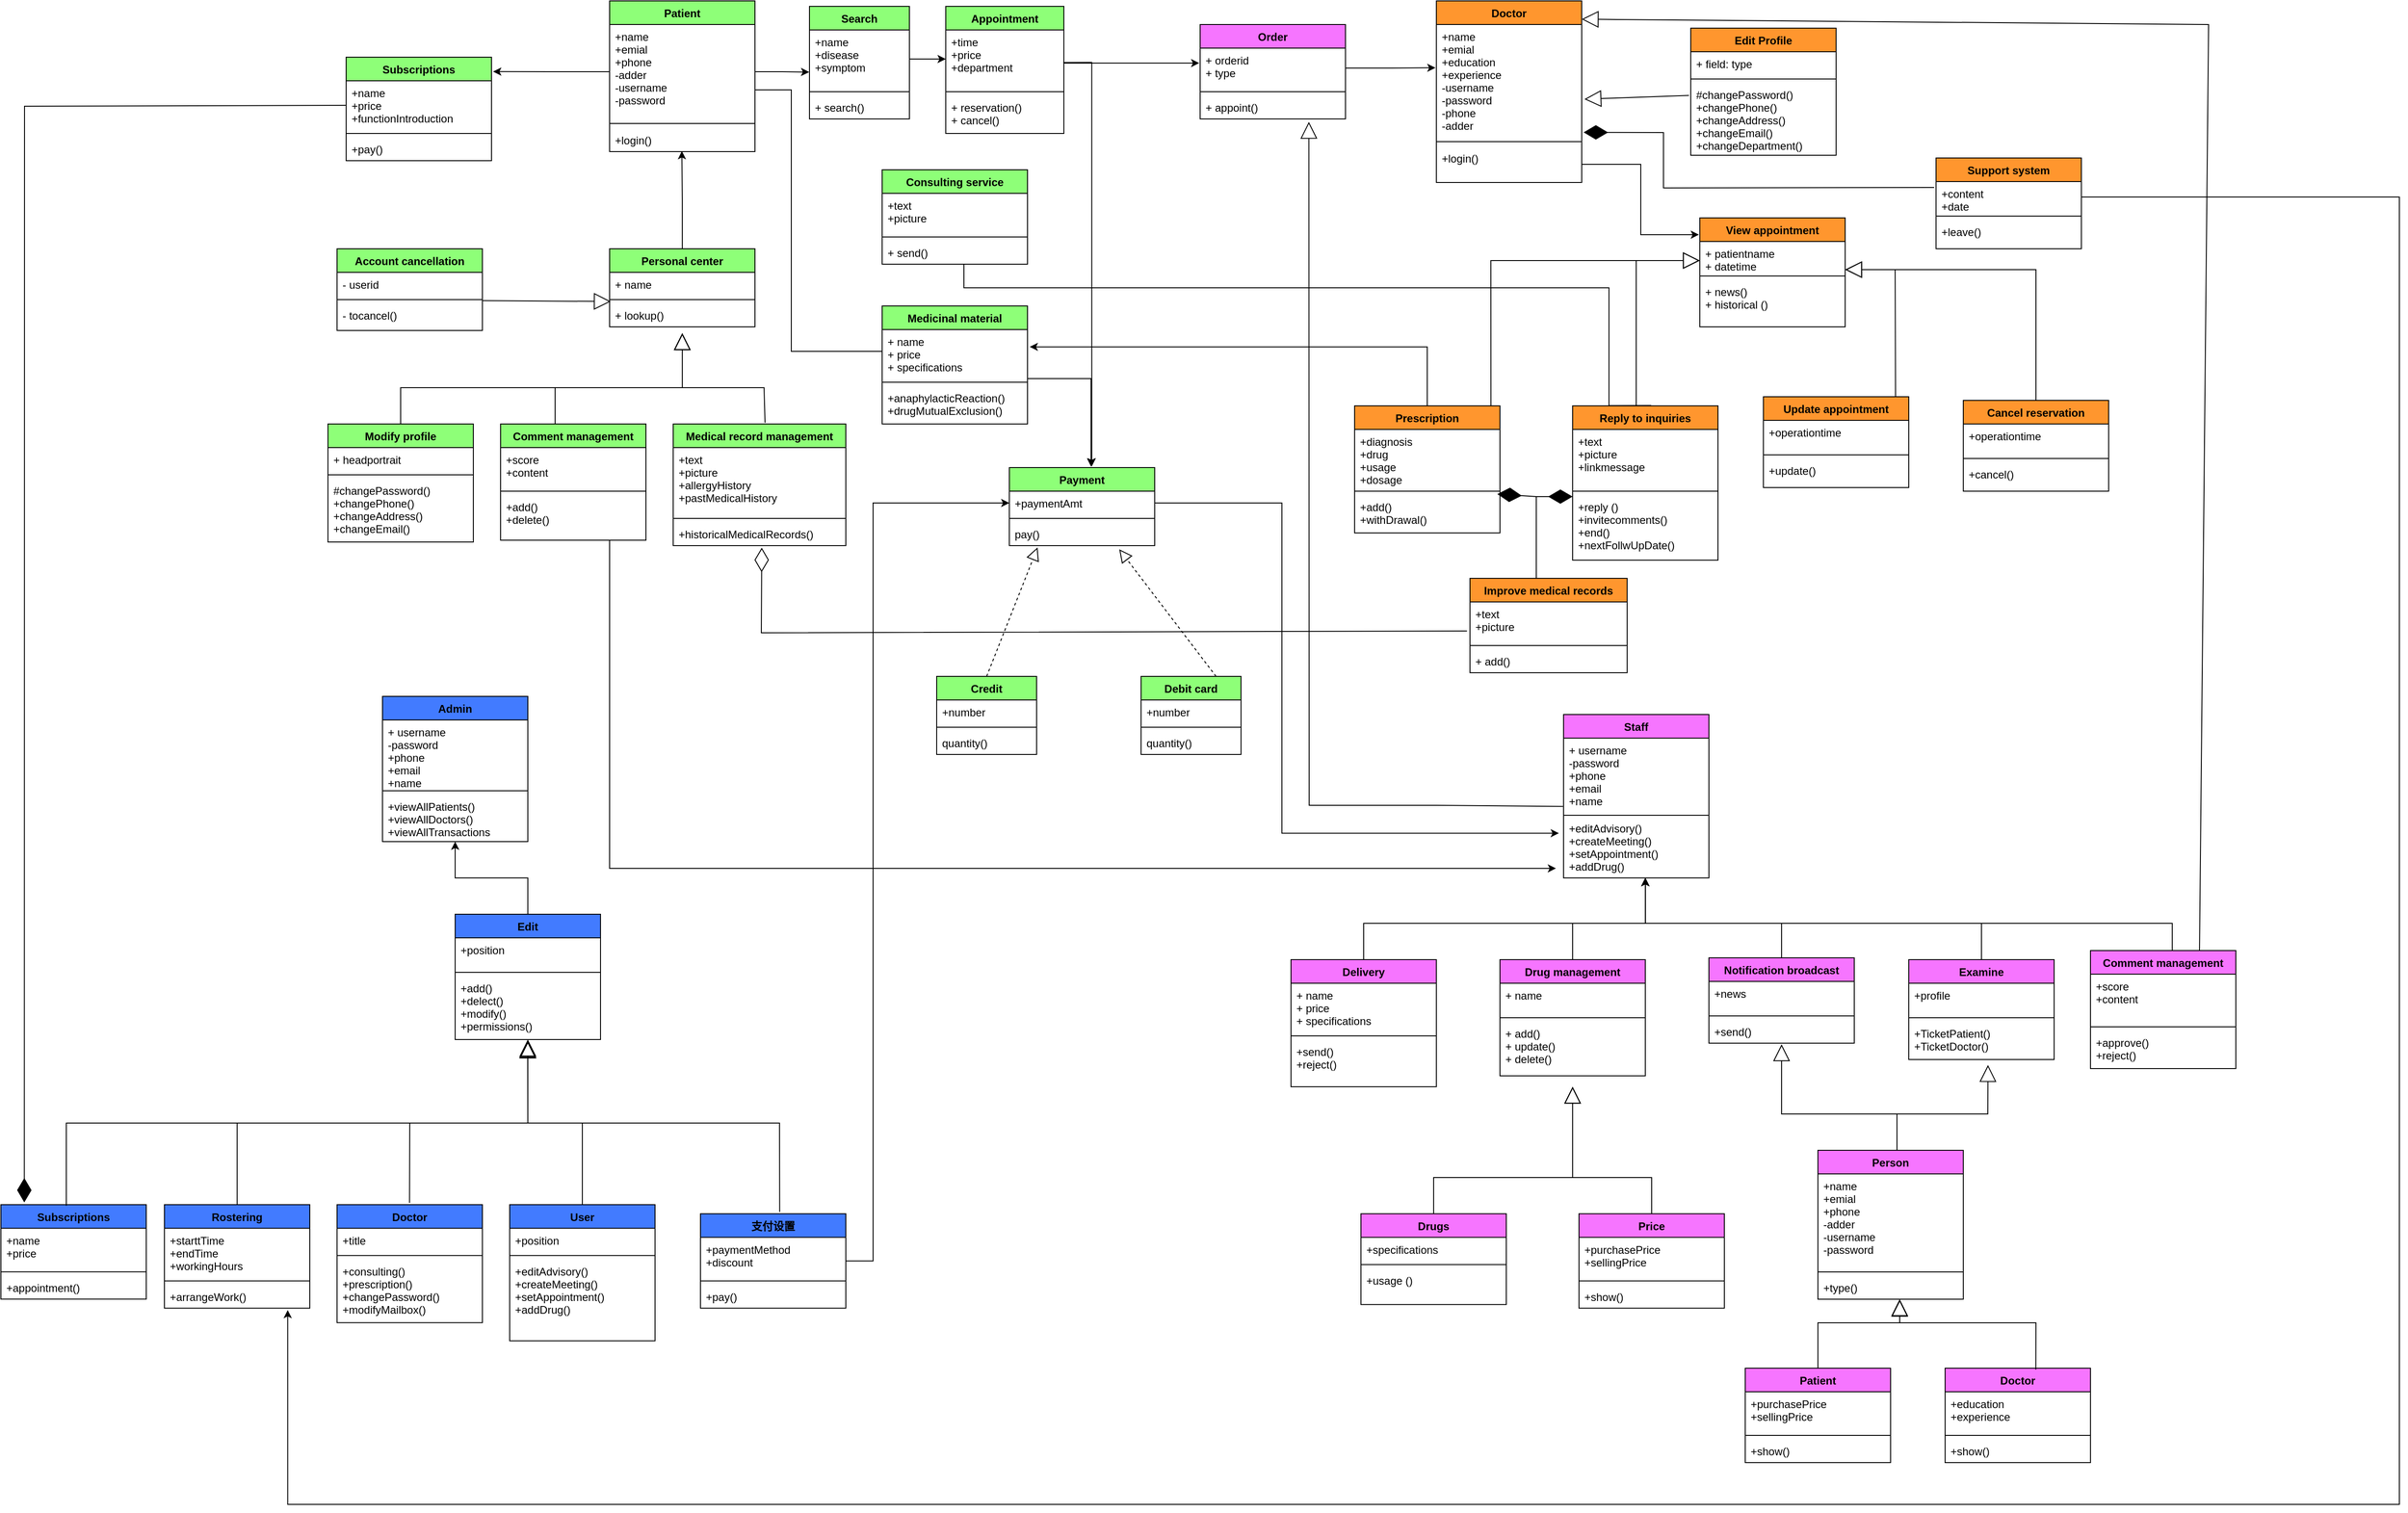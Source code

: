 <mxfile version="20.7.2" type="device"><diagram id="TYg9XnqjGtl6snYkLS9J" name="第 1 页"><mxGraphModel dx="2470" dy="680" grid="1" gridSize="10" guides="1" tooltips="1" connect="1" arrows="1" fold="1" page="1" pageScale="1" pageWidth="827" pageHeight="1169" math="0" shadow="0"><root><mxCell id="0"/><mxCell id="1" parent="0"/><mxCell id="Z8XO2KEOIt2HfVocnarp-5" value="Patient" style="swimlane;fontStyle=1;align=center;verticalAlign=top;childLayout=stackLayout;horizontal=1;startSize=26;horizontalStack=0;resizeParent=1;resizeParentMax=0;resizeLast=0;collapsible=1;marginBottom=0;fillColor=#8EFF78;" parent="1" vertex="1"><mxGeometry x="-120" y="234" width="160" height="166" as="geometry"/></mxCell><mxCell id="Z8XO2KEOIt2HfVocnarp-6" value="+name&#10;+emial&#10;+phone&#10;-adder&#10;-username&#10;-password&#10;" style="text;strokeColor=none;fillColor=none;align=left;verticalAlign=top;spacingLeft=4;spacingRight=4;overflow=hidden;rotatable=0;points=[[0,0.5],[1,0.5]];portConstraint=eastwest;" parent="Z8XO2KEOIt2HfVocnarp-5" vertex="1"><mxGeometry y="26" width="160" height="104" as="geometry"/></mxCell><mxCell id="Z8XO2KEOIt2HfVocnarp-7" value="" style="line;strokeWidth=1;fillColor=none;align=left;verticalAlign=middle;spacingTop=-1;spacingLeft=3;spacingRight=3;rotatable=0;labelPosition=right;points=[];portConstraint=eastwest;strokeColor=inherit;" parent="Z8XO2KEOIt2HfVocnarp-5" vertex="1"><mxGeometry y="130" width="160" height="10" as="geometry"/></mxCell><mxCell id="Z8XO2KEOIt2HfVocnarp-8" value="+login()" style="text;strokeColor=none;fillColor=none;align=left;verticalAlign=top;spacingLeft=4;spacingRight=4;overflow=hidden;rotatable=0;points=[[0,0.5],[1,0.5]];portConstraint=eastwest;" parent="Z8XO2KEOIt2HfVocnarp-5" vertex="1"><mxGeometry y="140" width="160" height="26" as="geometry"/></mxCell><mxCell id="alrpP6UrIuoYUF1vDf7s-75" style="edgeStyle=orthogonalEdgeStyle;rounded=0;orthogonalLoop=1;jettySize=auto;html=1;entryX=0.497;entryY=0.977;entryDx=0;entryDy=0;entryPerimeter=0;" parent="1" source="Z8XO2KEOIt2HfVocnarp-9" target="Z8XO2KEOIt2HfVocnarp-8" edge="1"><mxGeometry relative="1" as="geometry"><mxPoint x="-40" y="410" as="targetPoint"/></mxGeometry></mxCell><mxCell id="Z8XO2KEOIt2HfVocnarp-9" value="Personal center&#10;" style="swimlane;fontStyle=1;align=center;verticalAlign=top;childLayout=stackLayout;horizontal=1;startSize=26;horizontalStack=0;resizeParent=1;resizeParentMax=0;resizeLast=0;collapsible=1;marginBottom=0;fillColor=#8EFF78;" parent="1" vertex="1"><mxGeometry x="-120" y="507" width="160" height="86" as="geometry"/></mxCell><mxCell id="Z8XO2KEOIt2HfVocnarp-10" value="+ name" style="text;strokeColor=none;fillColor=none;align=left;verticalAlign=top;spacingLeft=4;spacingRight=4;overflow=hidden;rotatable=0;points=[[0,0.5],[1,0.5]];portConstraint=eastwest;" parent="Z8XO2KEOIt2HfVocnarp-9" vertex="1"><mxGeometry y="26" width="160" height="26" as="geometry"/></mxCell><mxCell id="Z8XO2KEOIt2HfVocnarp-11" value="" style="line;strokeWidth=1;fillColor=none;align=left;verticalAlign=middle;spacingTop=-1;spacingLeft=3;spacingRight=3;rotatable=0;labelPosition=right;points=[];portConstraint=eastwest;strokeColor=inherit;" parent="Z8XO2KEOIt2HfVocnarp-9" vertex="1"><mxGeometry y="52" width="160" height="8" as="geometry"/></mxCell><mxCell id="Z8XO2KEOIt2HfVocnarp-12" value="+ lookup()" style="text;strokeColor=none;fillColor=none;align=left;verticalAlign=top;spacingLeft=4;spacingRight=4;overflow=hidden;rotatable=0;points=[[0,0.5],[1,0.5]];portConstraint=eastwest;" parent="Z8XO2KEOIt2HfVocnarp-9" vertex="1"><mxGeometry y="60" width="160" height="26" as="geometry"/></mxCell><mxCell id="alrpP6UrIuoYUF1vDf7s-83" style="edgeStyle=orthogonalEdgeStyle;rounded=0;orthogonalLoop=1;jettySize=auto;html=1;entryX=0.567;entryY=-0.015;entryDx=0;entryDy=0;entryPerimeter=0;exitX=0.995;exitY=0.56;exitDx=0;exitDy=0;exitPerimeter=0;" parent="1" target="iKmDINm9tbc3HKgaACLj-33" edge="1" source="Z8XO2KEOIt2HfVocnarp-14"><mxGeometry relative="1" as="geometry"><mxPoint x="340" y="302" as="sourcePoint"/><Array as="points"><mxPoint x="411" y="302"/></Array></mxGeometry></mxCell><mxCell id="alrpP6UrIuoYUF1vDf7s-95" style="edgeStyle=orthogonalEdgeStyle;rounded=0;orthogonalLoop=1;jettySize=auto;html=1;entryX=-0.006;entryY=0.374;entryDx=0;entryDy=0;entryPerimeter=0;" parent="1" source="Z8XO2KEOIt2HfVocnarp-13" target="alrpP6UrIuoYUF1vDf7s-92" edge="1"><mxGeometry relative="1" as="geometry"><Array as="points"><mxPoint x="455" y="302"/></Array></mxGeometry></mxCell><mxCell id="Z8XO2KEOIt2HfVocnarp-13" value="Appointment" style="swimlane;fontStyle=1;align=center;verticalAlign=top;childLayout=stackLayout;horizontal=1;startSize=26;horizontalStack=0;resizeParent=1;resizeParentMax=0;resizeLast=0;collapsible=1;marginBottom=0;fillColor=#8EFF78;" parent="1" vertex="1"><mxGeometry x="250" y="240" width="130" height="140" as="geometry"/></mxCell><mxCell id="Z8XO2KEOIt2HfVocnarp-14" value="+time&#10;+price&#10;+department" style="text;strokeColor=none;fillColor=none;align=left;verticalAlign=top;spacingLeft=4;spacingRight=4;overflow=hidden;rotatable=0;points=[[0,0.5],[1,0.5]];portConstraint=eastwest;" parent="Z8XO2KEOIt2HfVocnarp-13" vertex="1"><mxGeometry y="26" width="130" height="64" as="geometry"/></mxCell><mxCell id="Z8XO2KEOIt2HfVocnarp-15" value="" style="line;strokeWidth=1;fillColor=none;align=left;verticalAlign=middle;spacingTop=-1;spacingLeft=3;spacingRight=3;rotatable=0;labelPosition=right;points=[];portConstraint=eastwest;strokeColor=inherit;" parent="Z8XO2KEOIt2HfVocnarp-13" vertex="1"><mxGeometry y="90" width="130" height="8" as="geometry"/></mxCell><mxCell id="Z8XO2KEOIt2HfVocnarp-16" value="+ reservation()&#10;+ cancel()" style="text;strokeColor=none;fillColor=none;align=left;verticalAlign=top;spacingLeft=4;spacingRight=4;overflow=hidden;rotatable=0;points=[[0,0.5],[1,0.5]];portConstraint=eastwest;" parent="Z8XO2KEOIt2HfVocnarp-13" vertex="1"><mxGeometry y="98" width="130" height="42" as="geometry"/></mxCell><mxCell id="alrpP6UrIuoYUF1vDf7s-84" style="edgeStyle=orthogonalEdgeStyle;rounded=0;orthogonalLoop=1;jettySize=auto;html=1;entryX=0.562;entryY=-0.013;entryDx=0;entryDy=0;entryPerimeter=0;" parent="1" source="Z8XO2KEOIt2HfVocnarp-21" target="iKmDINm9tbc3HKgaACLj-33" edge="1"><mxGeometry relative="1" as="geometry"><mxPoint x="410" y="740" as="targetPoint"/><Array as="points"><mxPoint x="410" y="650"/></Array></mxGeometry></mxCell><mxCell id="Z8XO2KEOIt2HfVocnarp-21" value="Medicinal material" style="swimlane;fontStyle=1;align=center;verticalAlign=top;childLayout=stackLayout;horizontal=1;startSize=26;horizontalStack=0;resizeParent=1;resizeParentMax=0;resizeLast=0;collapsible=1;marginBottom=0;fillColor=#8EFF78;" parent="1" vertex="1"><mxGeometry x="180" y="570" width="160" height="130" as="geometry"/></mxCell><mxCell id="Z8XO2KEOIt2HfVocnarp-22" value="+ name&#10;+ price&#10;+ specifications" style="text;strokeColor=none;fillColor=none;align=left;verticalAlign=top;spacingLeft=4;spacingRight=4;overflow=hidden;rotatable=0;points=[[0,0.5],[1,0.5]];portConstraint=eastwest;" parent="Z8XO2KEOIt2HfVocnarp-21" vertex="1"><mxGeometry y="26" width="160" height="54" as="geometry"/></mxCell><mxCell id="Z8XO2KEOIt2HfVocnarp-23" value="" style="line;strokeWidth=1;fillColor=none;align=left;verticalAlign=middle;spacingTop=-1;spacingLeft=3;spacingRight=3;rotatable=0;labelPosition=right;points=[];portConstraint=eastwest;strokeColor=inherit;" parent="Z8XO2KEOIt2HfVocnarp-21" vertex="1"><mxGeometry y="80" width="160" height="8" as="geometry"/></mxCell><mxCell id="Z8XO2KEOIt2HfVocnarp-24" value="+anaphylacticReaction()&#10;+drugMutualExclusion()" style="text;strokeColor=none;fillColor=none;align=left;verticalAlign=top;spacingLeft=4;spacingRight=4;overflow=hidden;rotatable=0;points=[[0,0.5],[1,0.5]];portConstraint=eastwest;" parent="Z8XO2KEOIt2HfVocnarp-21" vertex="1"><mxGeometry y="88" width="160" height="42" as="geometry"/></mxCell><mxCell id="iKmDINm9tbc3HKgaACLj-1" value="Consulting service&#10;" style="swimlane;fontStyle=1;align=center;verticalAlign=top;childLayout=stackLayout;horizontal=1;startSize=26;horizontalStack=0;resizeParent=1;resizeParentMax=0;resizeLast=0;collapsible=1;marginBottom=0;fillColor=#8EFF78;" parent="1" vertex="1"><mxGeometry x="180" y="420" width="160" height="104" as="geometry"/></mxCell><mxCell id="iKmDINm9tbc3HKgaACLj-2" value="+text&#10;+picture&#10;" style="text;strokeColor=none;fillColor=none;align=left;verticalAlign=top;spacingLeft=4;spacingRight=4;overflow=hidden;rotatable=0;points=[[0,0.5],[1,0.5]];portConstraint=eastwest;" parent="iKmDINm9tbc3HKgaACLj-1" vertex="1"><mxGeometry y="26" width="160" height="44" as="geometry"/></mxCell><mxCell id="iKmDINm9tbc3HKgaACLj-3" value="" style="line;strokeWidth=1;fillColor=none;align=left;verticalAlign=middle;spacingTop=-1;spacingLeft=3;spacingRight=3;rotatable=0;labelPosition=right;points=[];portConstraint=eastwest;strokeColor=inherit;" parent="iKmDINm9tbc3HKgaACLj-1" vertex="1"><mxGeometry y="70" width="160" height="8" as="geometry"/></mxCell><mxCell id="iKmDINm9tbc3HKgaACLj-4" value="+ send()" style="text;strokeColor=none;fillColor=none;align=left;verticalAlign=top;spacingLeft=4;spacingRight=4;overflow=hidden;rotatable=0;points=[[0,0.5],[1,0.5]];portConstraint=eastwest;" parent="iKmDINm9tbc3HKgaACLj-1" vertex="1"><mxGeometry y="78" width="160" height="26" as="geometry"/></mxCell><mxCell id="iKmDINm9tbc3HKgaACLj-5" value="Medical record management&#10;" style="swimlane;fontStyle=1;align=center;verticalAlign=top;childLayout=stackLayout;horizontal=1;startSize=26;horizontalStack=0;resizeParent=1;resizeParentMax=0;resizeLast=0;collapsible=1;marginBottom=0;fillColor=#8EFF78;" parent="1" vertex="1"><mxGeometry x="-50" y="700" width="190" height="134" as="geometry"/></mxCell><mxCell id="iKmDINm9tbc3HKgaACLj-6" value="+text&#10;+picture&#10;+allergyHistory&#10;+pastMedicalHistory" style="text;strokeColor=none;fillColor=none;align=left;verticalAlign=top;spacingLeft=4;spacingRight=4;overflow=hidden;rotatable=0;points=[[0,0.5],[1,0.5]];portConstraint=eastwest;" parent="iKmDINm9tbc3HKgaACLj-5" vertex="1"><mxGeometry y="26" width="190" height="74" as="geometry"/></mxCell><mxCell id="iKmDINm9tbc3HKgaACLj-7" value="" style="line;strokeWidth=1;fillColor=none;align=left;verticalAlign=middle;spacingTop=-1;spacingLeft=3;spacingRight=3;rotatable=0;labelPosition=right;points=[];portConstraint=eastwest;strokeColor=inherit;" parent="iKmDINm9tbc3HKgaACLj-5" vertex="1"><mxGeometry y="100" width="190" height="8" as="geometry"/></mxCell><mxCell id="iKmDINm9tbc3HKgaACLj-8" value="+historicalMedicalRecords()&#10;" style="text;strokeColor=none;fillColor=none;align=left;verticalAlign=top;spacingLeft=4;spacingRight=4;overflow=hidden;rotatable=0;points=[[0,0.5],[1,0.5]];portConstraint=eastwest;" parent="iKmDINm9tbc3HKgaACLj-5" vertex="1"><mxGeometry y="108" width="190" height="26" as="geometry"/></mxCell><mxCell id="WlfvzoTI4qOJMClGSsLp-29" style="edgeStyle=orthogonalEdgeStyle;rounded=0;orthogonalLoop=1;jettySize=auto;html=1;entryX=-0.052;entryY=0.845;entryDx=0;entryDy=0;entryPerimeter=0;" edge="1" parent="1" source="iKmDINm9tbc3HKgaACLj-9" target="alrpP6UrIuoYUF1vDf7s-58"><mxGeometry relative="1" as="geometry"><Array as="points"><mxPoint x="-120" y="1190"/></Array></mxGeometry></mxCell><mxCell id="iKmDINm9tbc3HKgaACLj-9" value="Comment management&#10;" style="swimlane;fontStyle=1;align=center;verticalAlign=top;childLayout=stackLayout;horizontal=1;startSize=26;horizontalStack=0;resizeParent=1;resizeParentMax=0;resizeLast=0;collapsible=1;marginBottom=0;fillColor=#8EFF78;" parent="1" vertex="1"><mxGeometry x="-240" y="700" width="160" height="128" as="geometry"/></mxCell><mxCell id="iKmDINm9tbc3HKgaACLj-10" value="+score&#10;+content&#10;" style="text;strokeColor=none;fillColor=none;align=left;verticalAlign=top;spacingLeft=4;spacingRight=4;overflow=hidden;rotatable=0;points=[[0,0.5],[1,0.5]];portConstraint=eastwest;" parent="iKmDINm9tbc3HKgaACLj-9" vertex="1"><mxGeometry y="26" width="160" height="44" as="geometry"/></mxCell><mxCell id="iKmDINm9tbc3HKgaACLj-11" value="" style="line;strokeWidth=1;fillColor=none;align=left;verticalAlign=middle;spacingTop=-1;spacingLeft=3;spacingRight=3;rotatable=0;labelPosition=right;points=[];portConstraint=eastwest;strokeColor=inherit;" parent="iKmDINm9tbc3HKgaACLj-9" vertex="1"><mxGeometry y="70" width="160" height="8" as="geometry"/></mxCell><mxCell id="iKmDINm9tbc3HKgaACLj-12" value="+add()&#10;+delete()&#10;" style="text;strokeColor=none;fillColor=none;align=left;verticalAlign=top;spacingLeft=4;spacingRight=4;overflow=hidden;rotatable=0;points=[[0,0.5],[1,0.5]];portConstraint=eastwest;" parent="iKmDINm9tbc3HKgaACLj-9" vertex="1"><mxGeometry y="78" width="160" height="50" as="geometry"/></mxCell><mxCell id="iKmDINm9tbc3HKgaACLj-13" value="Modify profile&#10;" style="swimlane;fontStyle=1;align=center;verticalAlign=top;childLayout=stackLayout;horizontal=1;startSize=26;horizontalStack=0;resizeParent=1;resizeParentMax=0;resizeLast=0;collapsible=1;marginBottom=0;fillColor=#8EFF78;" parent="1" vertex="1"><mxGeometry x="-430" y="700" width="160" height="130" as="geometry"/></mxCell><mxCell id="iKmDINm9tbc3HKgaACLj-14" value="+ headportrait&#10;" style="text;strokeColor=none;fillColor=none;align=left;verticalAlign=top;spacingLeft=4;spacingRight=4;overflow=hidden;rotatable=0;points=[[0,0.5],[1,0.5]];portConstraint=eastwest;" parent="iKmDINm9tbc3HKgaACLj-13" vertex="1"><mxGeometry y="26" width="160" height="26" as="geometry"/></mxCell><mxCell id="iKmDINm9tbc3HKgaACLj-15" value="" style="line;strokeWidth=1;fillColor=none;align=left;verticalAlign=middle;spacingTop=-1;spacingLeft=3;spacingRight=3;rotatable=0;labelPosition=right;points=[];portConstraint=eastwest;strokeColor=inherit;" parent="iKmDINm9tbc3HKgaACLj-13" vertex="1"><mxGeometry y="52" width="160" height="8" as="geometry"/></mxCell><mxCell id="iKmDINm9tbc3HKgaACLj-16" value="#changePassword()&#10;+changePhone()&#10;+changeAddress()&#10;+changeEmail()" style="text;strokeColor=none;fillColor=none;align=left;verticalAlign=top;spacingLeft=4;spacingRight=4;overflow=hidden;rotatable=0;points=[[0,0.5],[1,0.5]];portConstraint=eastwest;" parent="iKmDINm9tbc3HKgaACLj-13" vertex="1"><mxGeometry y="60" width="160" height="70" as="geometry"/></mxCell><mxCell id="iKmDINm9tbc3HKgaACLj-21" value="Account cancellation&#10;" style="swimlane;fontStyle=1;align=center;verticalAlign=top;childLayout=stackLayout;horizontal=1;startSize=26;horizontalStack=0;resizeParent=1;resizeParentMax=0;resizeLast=0;collapsible=1;marginBottom=0;fillColor=#8EFF78;" parent="1" vertex="1"><mxGeometry x="-420" y="507" width="160" height="90" as="geometry"/></mxCell><mxCell id="iKmDINm9tbc3HKgaACLj-22" value="- userid" style="text;strokeColor=none;fillColor=none;align=left;verticalAlign=top;spacingLeft=4;spacingRight=4;overflow=hidden;rotatable=0;points=[[0,0.5],[1,0.5]];portConstraint=eastwest;" parent="iKmDINm9tbc3HKgaACLj-21" vertex="1"><mxGeometry y="26" width="160" height="26" as="geometry"/></mxCell><mxCell id="iKmDINm9tbc3HKgaACLj-23" value="" style="line;strokeWidth=1;fillColor=none;align=left;verticalAlign=middle;spacingTop=-1;spacingLeft=3;spacingRight=3;rotatable=0;labelPosition=right;points=[];portConstraint=eastwest;strokeColor=inherit;" parent="iKmDINm9tbc3HKgaACLj-21" vertex="1"><mxGeometry y="52" width="160" height="8" as="geometry"/></mxCell><mxCell id="iKmDINm9tbc3HKgaACLj-24" value="- tocancel()" style="text;strokeColor=none;fillColor=none;align=left;verticalAlign=top;spacingLeft=4;spacingRight=4;overflow=hidden;rotatable=0;points=[[0,0.5],[1,0.5]];portConstraint=eastwest;" parent="iKmDINm9tbc3HKgaACLj-21" vertex="1"><mxGeometry y="60" width="160" height="30" as="geometry"/></mxCell><mxCell id="iKmDINm9tbc3HKgaACLj-33" value="Payment" style="swimlane;fontStyle=1;align=center;verticalAlign=top;childLayout=stackLayout;horizontal=1;startSize=26;horizontalStack=0;resizeParent=1;resizeParentMax=0;resizeLast=0;collapsible=1;marginBottom=0;fillColor=#8EFF78;" parent="1" vertex="1"><mxGeometry x="320" y="748" width="160" height="86" as="geometry"/></mxCell><mxCell id="iKmDINm9tbc3HKgaACLj-34" value="+paymentAmt" style="text;strokeColor=none;fillColor=none;align=left;verticalAlign=top;spacingLeft=4;spacingRight=4;overflow=hidden;rotatable=0;points=[[0,0.5],[1,0.5]];portConstraint=eastwest;" parent="iKmDINm9tbc3HKgaACLj-33" vertex="1"><mxGeometry y="26" width="160" height="26" as="geometry"/></mxCell><mxCell id="iKmDINm9tbc3HKgaACLj-35" value="" style="line;strokeWidth=1;fillColor=none;align=left;verticalAlign=middle;spacingTop=-1;spacingLeft=3;spacingRight=3;rotatable=0;labelPosition=right;points=[];portConstraint=eastwest;strokeColor=inherit;" parent="iKmDINm9tbc3HKgaACLj-33" vertex="1"><mxGeometry y="52" width="160" height="8" as="geometry"/></mxCell><mxCell id="iKmDINm9tbc3HKgaACLj-36" value="pay()" style="text;strokeColor=none;fillColor=none;align=left;verticalAlign=top;spacingLeft=4;spacingRight=4;overflow=hidden;rotatable=0;points=[[0,0.5],[1,0.5]];portConstraint=eastwest;" parent="iKmDINm9tbc3HKgaACLj-33" vertex="1"><mxGeometry y="60" width="160" height="26" as="geometry"/></mxCell><mxCell id="iKmDINm9tbc3HKgaACLj-37" value="Doctor" style="swimlane;fontStyle=1;align=center;verticalAlign=top;childLayout=stackLayout;horizontal=1;startSize=26;horizontalStack=0;resizeParent=1;resizeParentMax=0;resizeLast=0;collapsible=1;marginBottom=0;fillColor=#FF962E;" parent="1" vertex="1"><mxGeometry x="790" y="234" width="160" height="200" as="geometry"/></mxCell><mxCell id="iKmDINm9tbc3HKgaACLj-38" value="+name&#10;+emial&#10;+education&#10;+experience&#10;-username&#10;-password&#10;-phone&#10;-adder" style="text;strokeColor=none;fillColor=none;align=left;verticalAlign=top;spacingLeft=4;spacingRight=4;overflow=hidden;rotatable=0;points=[[0,0.5],[1,0.5]];portConstraint=eastwest;" parent="iKmDINm9tbc3HKgaACLj-37" vertex="1"><mxGeometry y="26" width="160" height="124" as="geometry"/></mxCell><mxCell id="iKmDINm9tbc3HKgaACLj-39" value="" style="line;strokeWidth=1;fillColor=none;align=left;verticalAlign=middle;spacingTop=-1;spacingLeft=3;spacingRight=3;rotatable=0;labelPosition=right;points=[];portConstraint=eastwest;strokeColor=inherit;" parent="iKmDINm9tbc3HKgaACLj-37" vertex="1"><mxGeometry y="150" width="160" height="10" as="geometry"/></mxCell><mxCell id="iKmDINm9tbc3HKgaACLj-40" value="+login()" style="text;strokeColor=none;fillColor=none;align=left;verticalAlign=top;spacingLeft=4;spacingRight=4;overflow=hidden;rotatable=0;points=[[0,0.5],[1,0.5]];portConstraint=eastwest;" parent="iKmDINm9tbc3HKgaACLj-37" vertex="1"><mxGeometry y="160" width="160" height="40" as="geometry"/></mxCell><mxCell id="_ZyuxWXckp01ku3NQaRo-1" value="Improve medical records&#10;" style="swimlane;fontStyle=1;align=center;verticalAlign=top;childLayout=stackLayout;horizontal=1;startSize=26;horizontalStack=0;resizeParent=1;resizeParentMax=0;resizeLast=0;collapsible=1;marginBottom=0;fillColor=#FF962E;" parent="1" vertex="1"><mxGeometry x="827" y="870" width="173" height="104" as="geometry"/></mxCell><mxCell id="_ZyuxWXckp01ku3NQaRo-2" value="+text&#10;+picture" style="text;strokeColor=none;fillColor=none;align=left;verticalAlign=top;spacingLeft=4;spacingRight=4;overflow=hidden;rotatable=0;points=[[0,0.5],[1,0.5]];portConstraint=eastwest;" parent="_ZyuxWXckp01ku3NQaRo-1" vertex="1"><mxGeometry y="26" width="173" height="44" as="geometry"/></mxCell><mxCell id="_ZyuxWXckp01ku3NQaRo-3" value="" style="line;strokeWidth=1;fillColor=none;align=left;verticalAlign=middle;spacingTop=-1;spacingLeft=3;spacingRight=3;rotatable=0;labelPosition=right;points=[];portConstraint=eastwest;strokeColor=inherit;" parent="_ZyuxWXckp01ku3NQaRo-1" vertex="1"><mxGeometry y="70" width="173" height="8" as="geometry"/></mxCell><mxCell id="_ZyuxWXckp01ku3NQaRo-4" value="+ add()" style="text;strokeColor=none;fillColor=none;align=left;verticalAlign=top;spacingLeft=4;spacingRight=4;overflow=hidden;rotatable=0;points=[[0,0.5],[1,0.5]];portConstraint=eastwest;" parent="_ZyuxWXckp01ku3NQaRo-1" vertex="1"><mxGeometry y="78" width="173" height="26" as="geometry"/></mxCell><mxCell id="_ZyuxWXckp01ku3NQaRo-5" value="View appointment&#10;" style="swimlane;fontStyle=1;align=center;verticalAlign=top;childLayout=stackLayout;horizontal=1;startSize=26;horizontalStack=0;resizeParent=1;resizeParentMax=0;resizeLast=0;collapsible=1;marginBottom=0;fillColor=#FF962E;" parent="1" vertex="1"><mxGeometry x="1080" y="473" width="160" height="120" as="geometry"/></mxCell><mxCell id="_ZyuxWXckp01ku3NQaRo-6" value="+ patientname&#10;+ datetime" style="text;strokeColor=none;fillColor=none;align=left;verticalAlign=top;spacingLeft=4;spacingRight=4;overflow=hidden;rotatable=0;points=[[0,0.5],[1,0.5]];portConstraint=eastwest;" parent="_ZyuxWXckp01ku3NQaRo-5" vertex="1"><mxGeometry y="26" width="160" height="34" as="geometry"/></mxCell><mxCell id="_ZyuxWXckp01ku3NQaRo-7" value="" style="line;strokeWidth=1;fillColor=none;align=left;verticalAlign=middle;spacingTop=-1;spacingLeft=3;spacingRight=3;rotatable=0;labelPosition=right;points=[];portConstraint=eastwest;strokeColor=inherit;" parent="_ZyuxWXckp01ku3NQaRo-5" vertex="1"><mxGeometry y="60" width="160" height="8" as="geometry"/></mxCell><mxCell id="_ZyuxWXckp01ku3NQaRo-8" value="+ news()&#10;+ historical ()&#10;&#10;" style="text;strokeColor=none;fillColor=none;align=left;verticalAlign=top;spacingLeft=4;spacingRight=4;overflow=hidden;rotatable=0;points=[[0,0.5],[1,0.5]];portConstraint=eastwest;" parent="_ZyuxWXckp01ku3NQaRo-5" vertex="1"><mxGeometry y="68" width="160" height="52" as="geometry"/></mxCell><mxCell id="_ZyuxWXckp01ku3NQaRo-9" value="Reply to inquiries&#10;" style="swimlane;fontStyle=1;align=center;verticalAlign=top;childLayout=stackLayout;horizontal=1;startSize=26;horizontalStack=0;resizeParent=1;resizeParentMax=0;resizeLast=0;collapsible=1;marginBottom=0;fillColor=#FF962E;" parent="1" vertex="1"><mxGeometry x="940" y="680" width="160" height="170" as="geometry"/></mxCell><mxCell id="_ZyuxWXckp01ku3NQaRo-10" value="+text&#10;+picture&#10;+linkmessage" style="text;strokeColor=none;fillColor=none;align=left;verticalAlign=top;spacingLeft=4;spacingRight=4;overflow=hidden;rotatable=0;points=[[0,0.5],[1,0.5]];portConstraint=eastwest;" parent="_ZyuxWXckp01ku3NQaRo-9" vertex="1"><mxGeometry y="26" width="160" height="64" as="geometry"/></mxCell><mxCell id="_ZyuxWXckp01ku3NQaRo-11" value="" style="line;strokeWidth=1;fillColor=none;align=left;verticalAlign=middle;spacingTop=-1;spacingLeft=3;spacingRight=3;rotatable=0;labelPosition=right;points=[];portConstraint=eastwest;strokeColor=inherit;" parent="_ZyuxWXckp01ku3NQaRo-9" vertex="1"><mxGeometry y="90" width="160" height="8" as="geometry"/></mxCell><mxCell id="_ZyuxWXckp01ku3NQaRo-12" value="+reply ()&#10;+invitecomments()&#10;+end()&#10;+nextFollwUpDate()" style="text;strokeColor=none;fillColor=none;align=left;verticalAlign=top;spacingLeft=4;spacingRight=4;overflow=hidden;rotatable=0;points=[[0,0.5],[1,0.5]];portConstraint=eastwest;" parent="_ZyuxWXckp01ku3NQaRo-9" vertex="1"><mxGeometry y="98" width="160" height="72" as="geometry"/></mxCell><mxCell id="_ZyuxWXckp01ku3NQaRo-17" value="Edit Profile" style="swimlane;fontStyle=1;align=center;verticalAlign=top;childLayout=stackLayout;horizontal=1;startSize=26;horizontalStack=0;resizeParent=1;resizeParentMax=0;resizeLast=0;collapsible=1;marginBottom=0;fillColor=#FF962E;" parent="1" vertex="1"><mxGeometry x="1070" y="264" width="160" height="140" as="geometry"/></mxCell><mxCell id="_ZyuxWXckp01ku3NQaRo-18" value="+ field: type" style="text;strokeColor=none;fillColor=none;align=left;verticalAlign=top;spacingLeft=4;spacingRight=4;overflow=hidden;rotatable=0;points=[[0,0.5],[1,0.5]];portConstraint=eastwest;" parent="_ZyuxWXckp01ku3NQaRo-17" vertex="1"><mxGeometry y="26" width="160" height="26" as="geometry"/></mxCell><mxCell id="_ZyuxWXckp01ku3NQaRo-19" value="" style="line;strokeWidth=1;fillColor=none;align=left;verticalAlign=middle;spacingTop=-1;spacingLeft=3;spacingRight=3;rotatable=0;labelPosition=right;points=[];portConstraint=eastwest;strokeColor=inherit;" parent="_ZyuxWXckp01ku3NQaRo-17" vertex="1"><mxGeometry y="52" width="160" height="8" as="geometry"/></mxCell><mxCell id="_ZyuxWXckp01ku3NQaRo-20" value="#changePassword()&#10;+changePhone()&#10;+changeAddress()&#10;+changeEmail()&#10;+changeDepartment()" style="text;strokeColor=none;fillColor=none;align=left;verticalAlign=top;spacingLeft=4;spacingRight=4;overflow=hidden;rotatable=0;points=[[0,0.5],[1,0.5]];portConstraint=eastwest;" parent="_ZyuxWXckp01ku3NQaRo-17" vertex="1"><mxGeometry y="60" width="160" height="80" as="geometry"/></mxCell><mxCell id="L0_E8ofSQ_uVPRRHMhi3-1" style="edgeStyle=orthogonalEdgeStyle;rounded=0;orthogonalLoop=1;jettySize=auto;html=1;entryX=1.015;entryY=0.353;entryDx=0;entryDy=0;entryPerimeter=0;" parent="1" source="alrpP6UrIuoYUF1vDf7s-1" target="Z8XO2KEOIt2HfVocnarp-22" edge="1"><mxGeometry relative="1" as="geometry"/></mxCell><mxCell id="alrpP6UrIuoYUF1vDf7s-1" value="Prescription" style="swimlane;fontStyle=1;align=center;verticalAlign=top;childLayout=stackLayout;horizontal=1;startSize=26;horizontalStack=0;resizeParent=1;resizeParentMax=0;resizeLast=0;collapsible=1;marginBottom=0;fillColor=#FF962E;" parent="1" vertex="1"><mxGeometry x="700" y="680" width="160" height="140" as="geometry"/></mxCell><mxCell id="alrpP6UrIuoYUF1vDf7s-2" value="+diagnosis&#10;+drug&#10;+usage&#10;+dosage" style="text;strokeColor=none;fillColor=none;align=left;verticalAlign=top;spacingLeft=4;spacingRight=4;overflow=hidden;rotatable=0;points=[[0,0.5],[1,0.5]];portConstraint=eastwest;" parent="alrpP6UrIuoYUF1vDf7s-1" vertex="1"><mxGeometry y="26" width="160" height="64" as="geometry"/></mxCell><mxCell id="alrpP6UrIuoYUF1vDf7s-3" value="" style="line;strokeWidth=1;fillColor=none;align=left;verticalAlign=middle;spacingTop=-1;spacingLeft=3;spacingRight=3;rotatable=0;labelPosition=right;points=[];portConstraint=eastwest;strokeColor=inherit;" parent="alrpP6UrIuoYUF1vDf7s-1" vertex="1"><mxGeometry y="90" width="160" height="8" as="geometry"/></mxCell><mxCell id="alrpP6UrIuoYUF1vDf7s-4" value="+add()&#10;+withDrawal()" style="text;strokeColor=none;fillColor=none;align=left;verticalAlign=top;spacingLeft=4;spacingRight=4;overflow=hidden;rotatable=0;points=[[0,0.5],[1,0.5]];portConstraint=eastwest;" parent="alrpP6UrIuoYUF1vDf7s-1" vertex="1"><mxGeometry y="98" width="160" height="42" as="geometry"/></mxCell><mxCell id="alrpP6UrIuoYUF1vDf7s-5" value="Cancel reservation&#10;" style="swimlane;fontStyle=1;align=center;verticalAlign=top;childLayout=stackLayout;horizontal=1;startSize=26;horizontalStack=0;resizeParent=1;resizeParentMax=0;resizeLast=0;collapsible=1;marginBottom=0;fillColor=#FF962E;" parent="1" vertex="1"><mxGeometry x="1370" y="674" width="160" height="100" as="geometry"/></mxCell><mxCell id="alrpP6UrIuoYUF1vDf7s-6" value="+operationtime" style="text;strokeColor=none;fillColor=none;align=left;verticalAlign=top;spacingLeft=4;spacingRight=4;overflow=hidden;rotatable=0;points=[[0,0.5],[1,0.5]];portConstraint=eastwest;" parent="alrpP6UrIuoYUF1vDf7s-5" vertex="1"><mxGeometry y="26" width="160" height="34" as="geometry"/></mxCell><mxCell id="alrpP6UrIuoYUF1vDf7s-7" value="" style="line;strokeWidth=1;fillColor=none;align=left;verticalAlign=middle;spacingTop=-1;spacingLeft=3;spacingRight=3;rotatable=0;labelPosition=right;points=[];portConstraint=eastwest;strokeColor=inherit;" parent="alrpP6UrIuoYUF1vDf7s-5" vertex="1"><mxGeometry y="60" width="160" height="8" as="geometry"/></mxCell><mxCell id="alrpP6UrIuoYUF1vDf7s-8" value="+cancel()" style="text;strokeColor=none;fillColor=none;align=left;verticalAlign=top;spacingLeft=4;spacingRight=4;overflow=hidden;rotatable=0;points=[[0,0.5],[1,0.5]];portConstraint=eastwest;" parent="alrpP6UrIuoYUF1vDf7s-5" vertex="1"><mxGeometry y="68" width="160" height="32" as="geometry"/></mxCell><mxCell id="alrpP6UrIuoYUF1vDf7s-9" value="Update appointment&#10;" style="swimlane;fontStyle=1;align=center;verticalAlign=top;childLayout=stackLayout;horizontal=1;startSize=26;horizontalStack=0;resizeParent=1;resizeParentMax=0;resizeLast=0;collapsible=1;marginBottom=0;fillColor=#FF962E;" parent="1" vertex="1"><mxGeometry x="1150" y="670" width="160" height="100" as="geometry"/></mxCell><mxCell id="alrpP6UrIuoYUF1vDf7s-10" value="+operationtime&#10;" style="text;strokeColor=none;fillColor=none;align=left;verticalAlign=top;spacingLeft=4;spacingRight=4;overflow=hidden;rotatable=0;points=[[0,0.5],[1,0.5]];portConstraint=eastwest;" parent="alrpP6UrIuoYUF1vDf7s-9" vertex="1"><mxGeometry y="26" width="160" height="34" as="geometry"/></mxCell><mxCell id="alrpP6UrIuoYUF1vDf7s-11" value="" style="line;strokeWidth=1;fillColor=none;align=left;verticalAlign=middle;spacingTop=-1;spacingLeft=3;spacingRight=3;rotatable=0;labelPosition=right;points=[];portConstraint=eastwest;strokeColor=inherit;" parent="alrpP6UrIuoYUF1vDf7s-9" vertex="1"><mxGeometry y="60" width="160" height="8" as="geometry"/></mxCell><mxCell id="alrpP6UrIuoYUF1vDf7s-12" value="+update()" style="text;strokeColor=none;fillColor=none;align=left;verticalAlign=top;spacingLeft=4;spacingRight=4;overflow=hidden;rotatable=0;points=[[0,0.5],[1,0.5]];portConstraint=eastwest;" parent="alrpP6UrIuoYUF1vDf7s-9" vertex="1"><mxGeometry y="68" width="160" height="32" as="geometry"/></mxCell><mxCell id="alrpP6UrIuoYUF1vDf7s-13" value="Admin" style="swimlane;fontStyle=1;align=center;verticalAlign=top;childLayout=stackLayout;horizontal=1;startSize=26;horizontalStack=0;resizeParent=1;resizeParentMax=0;resizeLast=0;collapsible=1;marginBottom=0;fillColor=#427BFF;" parent="1" vertex="1"><mxGeometry x="-370" y="1000" width="160" height="160" as="geometry"/></mxCell><mxCell id="alrpP6UrIuoYUF1vDf7s-14" value="+ username&#10;-password&#10;+phone&#10;+email&#10;+name" style="text;strokeColor=none;fillColor=none;align=left;verticalAlign=top;spacingLeft=4;spacingRight=4;overflow=hidden;rotatable=0;points=[[0,0.5],[1,0.5]];portConstraint=eastwest;" parent="alrpP6UrIuoYUF1vDf7s-13" vertex="1"><mxGeometry y="26" width="160" height="74" as="geometry"/></mxCell><mxCell id="alrpP6UrIuoYUF1vDf7s-15" value="" style="line;strokeWidth=1;fillColor=none;align=left;verticalAlign=middle;spacingTop=-1;spacingLeft=3;spacingRight=3;rotatable=0;labelPosition=right;points=[];portConstraint=eastwest;strokeColor=inherit;" parent="alrpP6UrIuoYUF1vDf7s-13" vertex="1"><mxGeometry y="100" width="160" height="8" as="geometry"/></mxCell><mxCell id="alrpP6UrIuoYUF1vDf7s-16" value="+viewAllPatients()&#10;+viewAllDoctors()&#10;+viewAllTransactions" style="text;strokeColor=none;fillColor=none;align=left;verticalAlign=top;spacingLeft=4;spacingRight=4;overflow=hidden;rotatable=0;points=[[0,0.5],[1,0.5]];portConstraint=eastwest;" parent="alrpP6UrIuoYUF1vDf7s-13" vertex="1"><mxGeometry y="108" width="160" height="52" as="geometry"/></mxCell><mxCell id="alrpP6UrIuoYUF1vDf7s-166" style="edgeStyle=orthogonalEdgeStyle;rounded=0;orthogonalLoop=1;jettySize=auto;html=1;entryX=0.5;entryY=1;entryDx=0;entryDy=0;entryPerimeter=0;" parent="1" source="alrpP6UrIuoYUF1vDf7s-17" target="alrpP6UrIuoYUF1vDf7s-16" edge="1"><mxGeometry relative="1" as="geometry"><mxPoint x="-290.0" y="1170" as="targetPoint"/></mxGeometry></mxCell><mxCell id="alrpP6UrIuoYUF1vDf7s-17" value="Edit" style="swimlane;fontStyle=1;align=center;verticalAlign=top;childLayout=stackLayout;horizontal=1;startSize=26;horizontalStack=0;resizeParent=1;resizeParentMax=0;resizeLast=0;collapsible=1;marginBottom=0;fillColor=#427BFF;" parent="1" vertex="1"><mxGeometry x="-290" y="1240" width="160" height="138" as="geometry"/></mxCell><mxCell id="alrpP6UrIuoYUF1vDf7s-18" value="+position&#10;" style="text;strokeColor=none;fillColor=none;align=left;verticalAlign=top;spacingLeft=4;spacingRight=4;overflow=hidden;rotatable=0;points=[[0,0.5],[1,0.5]];portConstraint=eastwest;" parent="alrpP6UrIuoYUF1vDf7s-17" vertex="1"><mxGeometry y="26" width="160" height="34" as="geometry"/></mxCell><mxCell id="alrpP6UrIuoYUF1vDf7s-19" value="" style="line;strokeWidth=1;fillColor=none;align=left;verticalAlign=middle;spacingTop=-1;spacingLeft=3;spacingRight=3;rotatable=0;labelPosition=right;points=[];portConstraint=eastwest;strokeColor=inherit;" parent="alrpP6UrIuoYUF1vDf7s-17" vertex="1"><mxGeometry y="60" width="160" height="8" as="geometry"/></mxCell><mxCell id="alrpP6UrIuoYUF1vDf7s-20" value="+add()&#10;+delect()&#10;+modify()&#10;+permissions()&#10;" style="text;strokeColor=none;fillColor=none;align=left;verticalAlign=top;spacingLeft=4;spacingRight=4;overflow=hidden;rotatable=0;points=[[0,0.5],[1,0.5]];portConstraint=eastwest;" parent="alrpP6UrIuoYUF1vDf7s-17" vertex="1"><mxGeometry y="68" width="160" height="70" as="geometry"/></mxCell><mxCell id="L0_E8ofSQ_uVPRRHMhi3-2" style="edgeStyle=orthogonalEdgeStyle;rounded=0;orthogonalLoop=1;jettySize=auto;html=1;entryX=0.563;entryY=1;entryDx=0;entryDy=0;entryPerimeter=0;" parent="1" source="alrpP6UrIuoYUF1vDf7s-21" target="alrpP6UrIuoYUF1vDf7s-58" edge="1"><mxGeometry relative="1" as="geometry"><Array as="points"><mxPoint x="1170" y="1250"/><mxPoint x="1020" y="1250"/></Array></mxGeometry></mxCell><mxCell id="alrpP6UrIuoYUF1vDf7s-21" value="Notification broadcast" style="swimlane;fontStyle=1;align=center;verticalAlign=top;childLayout=stackLayout;horizontal=1;startSize=26;horizontalStack=0;resizeParent=1;resizeParentMax=0;resizeLast=0;collapsible=1;marginBottom=0;fillColor=#F675FF;" parent="1" vertex="1"><mxGeometry x="1090" y="1288" width="160" height="94" as="geometry"/></mxCell><mxCell id="alrpP6UrIuoYUF1vDf7s-22" value="+news" style="text;strokeColor=none;fillColor=none;align=left;verticalAlign=top;spacingLeft=4;spacingRight=4;overflow=hidden;rotatable=0;points=[[0,0.5],[1,0.5]];portConstraint=eastwest;" parent="alrpP6UrIuoYUF1vDf7s-21" vertex="1"><mxGeometry y="26" width="160" height="34" as="geometry"/></mxCell><mxCell id="alrpP6UrIuoYUF1vDf7s-23" value="" style="line;strokeWidth=1;fillColor=none;align=left;verticalAlign=middle;spacingTop=-1;spacingLeft=3;spacingRight=3;rotatable=0;labelPosition=right;points=[];portConstraint=eastwest;strokeColor=inherit;" parent="alrpP6UrIuoYUF1vDf7s-21" vertex="1"><mxGeometry y="60" width="160" height="8" as="geometry"/></mxCell><mxCell id="WlfvzoTI4qOJMClGSsLp-18" value="" style="endArrow=block;endSize=16;endFill=0;html=1;rounded=0;exitX=0.5;exitY=0;exitDx=0;exitDy=0;entryX=0.5;entryY=1.047;entryDx=0;entryDy=0;entryPerimeter=0;" edge="1" parent="alrpP6UrIuoYUF1vDf7s-21" target="alrpP6UrIuoYUF1vDf7s-24"><mxGeometry x="-0.125" y="-80" width="160" relative="1" as="geometry"><mxPoint x="207" y="211.92" as="sourcePoint"/><mxPoint x="120" y="72" as="targetPoint"/><mxPoint as="offset"/><Array as="points"><mxPoint x="207" y="172"/><mxPoint x="80" y="172"/></Array></mxGeometry></mxCell><mxCell id="alrpP6UrIuoYUF1vDf7s-24" value="+send()" style="text;strokeColor=none;fillColor=none;align=left;verticalAlign=top;spacingLeft=4;spacingRight=4;overflow=hidden;rotatable=0;points=[[0,0.5],[1,0.5]];portConstraint=eastwest;" parent="alrpP6UrIuoYUF1vDf7s-21" vertex="1"><mxGeometry y="68" width="160" height="26" as="geometry"/></mxCell><mxCell id="alrpP6UrIuoYUF1vDf7s-172" style="edgeStyle=orthogonalEdgeStyle;rounded=0;orthogonalLoop=1;jettySize=auto;html=1;entryX=0.563;entryY=1;entryDx=0;entryDy=0;entryPerimeter=0;" parent="1" source="alrpP6UrIuoYUF1vDf7s-25" target="alrpP6UrIuoYUF1vDf7s-58" edge="1"><mxGeometry relative="1" as="geometry"><Array as="points"><mxPoint x="940" y="1250"/><mxPoint x="1020" y="1250"/></Array></mxGeometry></mxCell><mxCell id="alrpP6UrIuoYUF1vDf7s-25" value="Drug management&#10;" style="swimlane;fontStyle=1;align=center;verticalAlign=top;childLayout=stackLayout;horizontal=1;startSize=26;horizontalStack=0;resizeParent=1;resizeParentMax=0;resizeLast=0;collapsible=1;marginBottom=0;fillColor=#F675FF;" parent="1" vertex="1"><mxGeometry x="860" y="1290" width="160" height="128" as="geometry"/></mxCell><mxCell id="alrpP6UrIuoYUF1vDf7s-26" value="+ name" style="text;strokeColor=none;fillColor=none;align=left;verticalAlign=top;spacingLeft=4;spacingRight=4;overflow=hidden;rotatable=0;points=[[0,0.5],[1,0.5]];portConstraint=eastwest;" parent="alrpP6UrIuoYUF1vDf7s-25" vertex="1"><mxGeometry y="26" width="160" height="34" as="geometry"/></mxCell><mxCell id="alrpP6UrIuoYUF1vDf7s-27" value="" style="line;strokeWidth=1;fillColor=none;align=left;verticalAlign=middle;spacingTop=-1;spacingLeft=3;spacingRight=3;rotatable=0;labelPosition=right;points=[];portConstraint=eastwest;strokeColor=inherit;" parent="alrpP6UrIuoYUF1vDf7s-25" vertex="1"><mxGeometry y="60" width="160" height="8" as="geometry"/></mxCell><mxCell id="alrpP6UrIuoYUF1vDf7s-28" value="+ add()&#10;+ update()&#10;+ delete()" style="text;strokeColor=none;fillColor=none;align=left;verticalAlign=top;spacingLeft=4;spacingRight=4;overflow=hidden;rotatable=0;points=[[0,0.5],[1,0.5]];portConstraint=eastwest;" parent="alrpP6UrIuoYUF1vDf7s-25" vertex="1"><mxGeometry y="68" width="160" height="60" as="geometry"/></mxCell><mxCell id="alrpP6UrIuoYUF1vDf7s-29" value="Rostering" style="swimlane;fontStyle=1;align=center;verticalAlign=top;childLayout=stackLayout;horizontal=1;startSize=26;horizontalStack=0;resizeParent=1;resizeParentMax=0;resizeLast=0;collapsible=1;marginBottom=0;fillColor=#427BFF;" parent="1" vertex="1"><mxGeometry x="-610" y="1559.92" width="160" height="114" as="geometry"/></mxCell><mxCell id="alrpP6UrIuoYUF1vDf7s-30" value="+starttTime&#10;+endTime&#10;+workingHours" style="text;strokeColor=none;fillColor=none;align=left;verticalAlign=top;spacingLeft=4;spacingRight=4;overflow=hidden;rotatable=0;points=[[0,0.5],[1,0.5]];portConstraint=eastwest;" parent="alrpP6UrIuoYUF1vDf7s-29" vertex="1"><mxGeometry y="26" width="160" height="54" as="geometry"/></mxCell><mxCell id="alrpP6UrIuoYUF1vDf7s-31" value="" style="line;strokeWidth=1;fillColor=none;align=left;verticalAlign=middle;spacingTop=-1;spacingLeft=3;spacingRight=3;rotatable=0;labelPosition=right;points=[];portConstraint=eastwest;strokeColor=inherit;" parent="alrpP6UrIuoYUF1vDf7s-29" vertex="1"><mxGeometry y="80" width="160" height="8" as="geometry"/></mxCell><mxCell id="alrpP6UrIuoYUF1vDf7s-32" value="+arrangeWork()" style="text;strokeColor=none;fillColor=none;align=left;verticalAlign=top;spacingLeft=4;spacingRight=4;overflow=hidden;rotatable=0;points=[[0,0.5],[1,0.5]];portConstraint=eastwest;" parent="alrpP6UrIuoYUF1vDf7s-29" vertex="1"><mxGeometry y="88" width="160" height="26" as="geometry"/></mxCell><mxCell id="alrpP6UrIuoYUF1vDf7s-33" value="Doctor" style="swimlane;fontStyle=1;align=center;verticalAlign=top;childLayout=stackLayout;horizontal=1;startSize=26;horizontalStack=0;resizeParent=1;resizeParentMax=0;resizeLast=0;collapsible=1;marginBottom=0;fillColor=#427BFF;" parent="1" vertex="1"><mxGeometry x="-420" y="1559.92" width="160" height="130" as="geometry"/></mxCell><mxCell id="alrpP6UrIuoYUF1vDf7s-34" value="+title" style="text;strokeColor=none;fillColor=none;align=left;verticalAlign=top;spacingLeft=4;spacingRight=4;overflow=hidden;rotatable=0;points=[[0,0.5],[1,0.5]];portConstraint=eastwest;" parent="alrpP6UrIuoYUF1vDf7s-33" vertex="1"><mxGeometry y="26" width="160" height="26" as="geometry"/></mxCell><mxCell id="alrpP6UrIuoYUF1vDf7s-35" value="" style="line;strokeWidth=1;fillColor=none;align=left;verticalAlign=middle;spacingTop=-1;spacingLeft=3;spacingRight=3;rotatable=0;labelPosition=right;points=[];portConstraint=eastwest;strokeColor=inherit;" parent="alrpP6UrIuoYUF1vDf7s-33" vertex="1"><mxGeometry y="52" width="160" height="8" as="geometry"/></mxCell><mxCell id="alrpP6UrIuoYUF1vDf7s-36" value="+consulting()&#10;+prescription()&#10;+changePassword()&#10;+modifyMailbox()" style="text;strokeColor=none;fillColor=none;align=left;verticalAlign=top;spacingLeft=4;spacingRight=4;overflow=hidden;rotatable=0;points=[[0,0.5],[1,0.5]];portConstraint=eastwest;" parent="alrpP6UrIuoYUF1vDf7s-33" vertex="1"><mxGeometry y="60" width="160" height="70" as="geometry"/></mxCell><mxCell id="alrpP6UrIuoYUF1vDf7s-37" value="Price" style="swimlane;fontStyle=1;align=center;verticalAlign=top;childLayout=stackLayout;horizontal=1;startSize=26;horizontalStack=0;resizeParent=1;resizeParentMax=0;resizeLast=0;collapsible=1;marginBottom=0;fillColor=#F675FF;" parent="1" vertex="1"><mxGeometry x="947" y="1569.92" width="160" height="104" as="geometry"/></mxCell><mxCell id="alrpP6UrIuoYUF1vDf7s-38" value="+purchasePrice&#10;+sellingPrice" style="text;strokeColor=none;fillColor=none;align=left;verticalAlign=top;spacingLeft=4;spacingRight=4;overflow=hidden;rotatable=0;points=[[0,0.5],[1,0.5]];portConstraint=eastwest;" parent="alrpP6UrIuoYUF1vDf7s-37" vertex="1"><mxGeometry y="26" width="160" height="44" as="geometry"/></mxCell><mxCell id="alrpP6UrIuoYUF1vDf7s-39" value="" style="line;strokeWidth=1;fillColor=none;align=left;verticalAlign=middle;spacingTop=-1;spacingLeft=3;spacingRight=3;rotatable=0;labelPosition=right;points=[];portConstraint=eastwest;strokeColor=inherit;" parent="alrpP6UrIuoYUF1vDf7s-37" vertex="1"><mxGeometry y="70" width="160" height="8" as="geometry"/></mxCell><mxCell id="alrpP6UrIuoYUF1vDf7s-40" value="+show()" style="text;strokeColor=none;fillColor=none;align=left;verticalAlign=top;spacingLeft=4;spacingRight=4;overflow=hidden;rotatable=0;points=[[0,0.5],[1,0.5]];portConstraint=eastwest;" parent="alrpP6UrIuoYUF1vDf7s-37" vertex="1"><mxGeometry y="78" width="160" height="26" as="geometry"/></mxCell><mxCell id="alrpP6UrIuoYUF1vDf7s-167" style="edgeStyle=orthogonalEdgeStyle;rounded=0;orthogonalLoop=1;jettySize=auto;html=1;entryX=0;entryY=0.5;entryDx=0;entryDy=0;" parent="1" source="alrpP6UrIuoYUF1vDf7s-49" target="iKmDINm9tbc3HKgaACLj-34" edge="1"><mxGeometry relative="1" as="geometry"><mxPoint x="100" y="1000" as="targetPoint"/><Array as="points"><mxPoint x="170" y="1622"/><mxPoint x="170" y="787"/></Array></mxGeometry></mxCell><mxCell id="alrpP6UrIuoYUF1vDf7s-49" value="支付设置" style="swimlane;fontStyle=1;align=center;verticalAlign=top;childLayout=stackLayout;horizontal=1;startSize=26;horizontalStack=0;resizeParent=1;resizeParentMax=0;resizeLast=0;collapsible=1;marginBottom=0;fillColor=#427BFF;" parent="1" vertex="1"><mxGeometry x="-20" y="1569.92" width="160" height="104" as="geometry"/></mxCell><mxCell id="alrpP6UrIuoYUF1vDf7s-50" value="+paymentMethod&#10;+discount" style="text;strokeColor=none;fillColor=none;align=left;verticalAlign=top;spacingLeft=4;spacingRight=4;overflow=hidden;rotatable=0;points=[[0,0.5],[1,0.5]];portConstraint=eastwest;" parent="alrpP6UrIuoYUF1vDf7s-49" vertex="1"><mxGeometry y="26" width="160" height="44" as="geometry"/></mxCell><mxCell id="alrpP6UrIuoYUF1vDf7s-51" value="" style="line;strokeWidth=1;fillColor=none;align=left;verticalAlign=middle;spacingTop=-1;spacingLeft=3;spacingRight=3;rotatable=0;labelPosition=right;points=[];portConstraint=eastwest;strokeColor=inherit;" parent="alrpP6UrIuoYUF1vDf7s-49" vertex="1"><mxGeometry y="70" width="160" height="8" as="geometry"/></mxCell><mxCell id="alrpP6UrIuoYUF1vDf7s-52" value="+pay()&#10;" style="text;strokeColor=none;fillColor=none;align=left;verticalAlign=top;spacingLeft=4;spacingRight=4;overflow=hidden;rotatable=0;points=[[0,0.5],[1,0.5]];portConstraint=eastwest;" parent="alrpP6UrIuoYUF1vDf7s-49" vertex="1"><mxGeometry y="78" width="160" height="26" as="geometry"/></mxCell><mxCell id="alrpP6UrIuoYUF1vDf7s-53" value="User" style="swimlane;fontStyle=1;align=center;verticalAlign=top;childLayout=stackLayout;horizontal=1;startSize=26;horizontalStack=0;resizeParent=1;resizeParentMax=0;resizeLast=0;collapsible=1;marginBottom=0;fillColor=#427BFF;" parent="1" vertex="1"><mxGeometry x="-230" y="1559.92" width="160" height="150" as="geometry"/></mxCell><mxCell id="alrpP6UrIuoYUF1vDf7s-54" value="+position" style="text;strokeColor=none;fillColor=none;align=left;verticalAlign=top;spacingLeft=4;spacingRight=4;overflow=hidden;rotatable=0;points=[[0,0.5],[1,0.5]];portConstraint=eastwest;" parent="alrpP6UrIuoYUF1vDf7s-53" vertex="1"><mxGeometry y="26" width="160" height="26" as="geometry"/></mxCell><mxCell id="alrpP6UrIuoYUF1vDf7s-55" value="" style="line;strokeWidth=1;fillColor=none;align=left;verticalAlign=middle;spacingTop=-1;spacingLeft=3;spacingRight=3;rotatable=0;labelPosition=right;points=[];portConstraint=eastwest;strokeColor=inherit;" parent="alrpP6UrIuoYUF1vDf7s-53" vertex="1"><mxGeometry y="52" width="160" height="8" as="geometry"/></mxCell><mxCell id="alrpP6UrIuoYUF1vDf7s-56" value="+editAdvisory()&#10;+createMeeting()&#10;+setAppointment()&#10;+addDrug()" style="text;strokeColor=none;fillColor=none;align=left;verticalAlign=top;spacingLeft=4;spacingRight=4;overflow=hidden;rotatable=0;points=[[0,0.5],[1,0.5]];portConstraint=eastwest;" parent="alrpP6UrIuoYUF1vDf7s-53" vertex="1"><mxGeometry y="60" width="160" height="90" as="geometry"/></mxCell><mxCell id="alrpP6UrIuoYUF1vDf7s-57" value="Staff" style="swimlane;fontStyle=1;align=center;verticalAlign=top;childLayout=stackLayout;horizontal=1;startSize=26;horizontalStack=0;resizeParent=1;resizeParentMax=0;resizeLast=0;collapsible=1;marginBottom=0;fillColor=#F675FF;" parent="1" vertex="1"><mxGeometry x="930" y="1020" width="160" height="180" as="geometry"/></mxCell><mxCell id="alrpP6UrIuoYUF1vDf7s-60" value="+ username&#10;-password&#10;+phone&#10;+email&#10;+name" style="text;strokeColor=none;fillColor=none;align=left;verticalAlign=top;spacingLeft=4;spacingRight=4;overflow=hidden;rotatable=0;points=[[0,0.5],[1,0.5]];portConstraint=eastwest;" parent="alrpP6UrIuoYUF1vDf7s-57" vertex="1"><mxGeometry y="26" width="160" height="84" as="geometry"/></mxCell><mxCell id="alrpP6UrIuoYUF1vDf7s-59" value="" style="line;strokeWidth=1;fillColor=none;align=left;verticalAlign=middle;spacingTop=-1;spacingLeft=3;spacingRight=3;rotatable=0;labelPosition=right;points=[];portConstraint=eastwest;strokeColor=inherit;" parent="alrpP6UrIuoYUF1vDf7s-57" vertex="1"><mxGeometry y="110" width="160" height="2" as="geometry"/></mxCell><mxCell id="alrpP6UrIuoYUF1vDf7s-58" value="+editAdvisory()&#10;+createMeeting()&#10;+setAppointment()&#10;+addDrug()" style="text;strokeColor=none;fillColor=none;align=left;verticalAlign=top;spacingLeft=4;spacingRight=4;overflow=hidden;rotatable=0;points=[[0,0.5],[1,0.5]];portConstraint=eastwest;" parent="alrpP6UrIuoYUF1vDf7s-57" vertex="1"><mxGeometry y="112" width="160" height="68" as="geometry"/></mxCell><mxCell id="alrpP6UrIuoYUF1vDf7s-61" value="Drugs" style="swimlane;fontStyle=1;align=center;verticalAlign=top;childLayout=stackLayout;horizontal=1;startSize=26;horizontalStack=0;resizeParent=1;resizeParentMax=0;resizeLast=0;collapsible=1;marginBottom=0;fillColor=#F675FF;" parent="1" vertex="1"><mxGeometry x="707" y="1569.92" width="160" height="100" as="geometry"/></mxCell><mxCell id="alrpP6UrIuoYUF1vDf7s-62" value="+specifications" style="text;strokeColor=none;fillColor=none;align=left;verticalAlign=top;spacingLeft=4;spacingRight=4;overflow=hidden;rotatable=0;points=[[0,0.5],[1,0.5]];portConstraint=eastwest;" parent="alrpP6UrIuoYUF1vDf7s-61" vertex="1"><mxGeometry y="26" width="160" height="26" as="geometry"/></mxCell><mxCell id="alrpP6UrIuoYUF1vDf7s-63" value="" style="line;strokeWidth=1;fillColor=none;align=left;verticalAlign=middle;spacingTop=-1;spacingLeft=3;spacingRight=3;rotatable=0;labelPosition=right;points=[];portConstraint=eastwest;strokeColor=inherit;" parent="alrpP6UrIuoYUF1vDf7s-61" vertex="1"><mxGeometry y="52" width="160" height="8" as="geometry"/></mxCell><mxCell id="alrpP6UrIuoYUF1vDf7s-64" value="+usage ()" style="text;strokeColor=none;fillColor=none;align=left;verticalAlign=top;spacingLeft=4;spacingRight=4;overflow=hidden;rotatable=0;points=[[0,0.5],[1,0.5]];portConstraint=eastwest;" parent="alrpP6UrIuoYUF1vDf7s-61" vertex="1"><mxGeometry y="60" width="160" height="40" as="geometry"/></mxCell><mxCell id="alrpP6UrIuoYUF1vDf7s-76" value="" style="endArrow=block;endSize=16;endFill=0;html=1;rounded=0;exitX=0.5;exitY=0;exitDx=0;exitDy=0;" parent="1" source="iKmDINm9tbc3HKgaACLj-13" edge="1"><mxGeometry width="160" relative="1" as="geometry"><mxPoint x="-360" y="650" as="sourcePoint"/><mxPoint x="-40" y="600" as="targetPoint"/><Array as="points"><mxPoint x="-350" y="660"/><mxPoint x="-40" y="660"/></Array></mxGeometry></mxCell><mxCell id="alrpP6UrIuoYUF1vDf7s-77" value="" style="endArrow=block;endSize=16;endFill=0;html=1;rounded=0;exitX=0.532;exitY=-0.01;exitDx=0;exitDy=0;exitPerimeter=0;" parent="1" source="iKmDINm9tbc3HKgaACLj-5" edge="1"><mxGeometry width="160" relative="1" as="geometry"><mxPoint x="-340" y="710" as="sourcePoint"/><mxPoint x="-40" y="600" as="targetPoint"/><Array as="points"><mxPoint x="50" y="660"/><mxPoint x="-40" y="660"/><mxPoint x="-40" y="630"/><mxPoint x="-40" y="620"/></Array></mxGeometry></mxCell><mxCell id="alrpP6UrIuoYUF1vDf7s-79" value="" style="endArrow=block;endSize=16;endFill=0;html=1;rounded=0;exitX=1.002;exitY=1.199;exitDx=0;exitDy=0;exitPerimeter=0;entryX=0.008;entryY=0.755;entryDx=0;entryDy=0;entryPerimeter=0;" parent="1" source="iKmDINm9tbc3HKgaACLj-22" target="Z8XO2KEOIt2HfVocnarp-11" edge="1"><mxGeometry x="-0.008" y="-35" width="160" relative="1" as="geometry"><mxPoint x="-240" y="560" as="sourcePoint"/><mxPoint x="-80" y="560" as="targetPoint"/><mxPoint as="offset"/></mxGeometry></mxCell><mxCell id="alrpP6UrIuoYUF1vDf7s-91" value="Order" style="swimlane;fontStyle=1;align=center;verticalAlign=top;childLayout=stackLayout;horizontal=1;startSize=26;horizontalStack=0;resizeParent=1;resizeParentMax=0;resizeLast=0;collapsible=1;marginBottom=0;fillColor=#F675FF;" parent="1" vertex="1"><mxGeometry x="530" y="260" width="160" height="104" as="geometry"/></mxCell><mxCell id="alrpP6UrIuoYUF1vDf7s-92" value="+ orderid&#10;+ type" style="text;strokeColor=none;fillColor=none;align=left;verticalAlign=top;spacingLeft=4;spacingRight=4;overflow=hidden;rotatable=0;points=[[0,0.5],[1,0.5]];portConstraint=eastwest;" parent="alrpP6UrIuoYUF1vDf7s-91" vertex="1"><mxGeometry y="26" width="160" height="44" as="geometry"/></mxCell><mxCell id="alrpP6UrIuoYUF1vDf7s-93" value="" style="line;strokeWidth=1;fillColor=none;align=left;verticalAlign=middle;spacingTop=-1;spacingLeft=3;spacingRight=3;rotatable=0;labelPosition=right;points=[];portConstraint=eastwest;strokeColor=inherit;" parent="alrpP6UrIuoYUF1vDf7s-91" vertex="1"><mxGeometry y="70" width="160" height="8" as="geometry"/></mxCell><mxCell id="alrpP6UrIuoYUF1vDf7s-94" value="+ appoint()" style="text;strokeColor=none;fillColor=none;align=left;verticalAlign=top;spacingLeft=4;spacingRight=4;overflow=hidden;rotatable=0;points=[[0,0.5],[1,0.5]];portConstraint=eastwest;" parent="alrpP6UrIuoYUF1vDf7s-91" vertex="1"><mxGeometry y="78" width="160" height="26" as="geometry"/></mxCell><mxCell id="alrpP6UrIuoYUF1vDf7s-96" style="edgeStyle=orthogonalEdgeStyle;rounded=0;orthogonalLoop=1;jettySize=auto;html=1;entryX=-0.006;entryY=0.384;entryDx=0;entryDy=0;entryPerimeter=0;" parent="1" source="alrpP6UrIuoYUF1vDf7s-92" target="iKmDINm9tbc3HKgaACLj-38" edge="1"><mxGeometry relative="1" as="geometry"/></mxCell><mxCell id="alrpP6UrIuoYUF1vDf7s-98" value="" style="endArrow=block;endSize=16;endFill=0;html=1;rounded=0;entryX=0.748;entryY=1.123;entryDx=0;entryDy=0;entryPerimeter=0;exitX=-0.004;exitY=0.896;exitDx=0;exitDy=0;exitPerimeter=0;" parent="1" target="alrpP6UrIuoYUF1vDf7s-94" edge="1" source="alrpP6UrIuoYUF1vDf7s-60"><mxGeometry x="-0.008" y="-35" width="160" relative="1" as="geometry"><mxPoint x="930" y="1140" as="sourcePoint"/><mxPoint x="510.96" y="670" as="targetPoint"/><mxPoint as="offset"/><Array as="points"><mxPoint x="790" y="1120"/><mxPoint x="650" y="1120"/></Array></mxGeometry></mxCell><mxCell id="alrpP6UrIuoYUF1vDf7s-99" value="" style="endArrow=diamondThin;endFill=0;endSize=24;html=1;rounded=0;exitX=-0.019;exitY=0.727;exitDx=0;exitDy=0;exitPerimeter=0;entryX=0.513;entryY=1.087;entryDx=0;entryDy=0;entryPerimeter=0;" parent="1" source="_ZyuxWXckp01ku3NQaRo-2" target="iKmDINm9tbc3HKgaACLj-8" edge="1"><mxGeometry width="160" relative="1" as="geometry"><mxPoint x="380" y="930" as="sourcePoint"/><mxPoint x="540" y="930" as="targetPoint"/><Array as="points"><mxPoint x="47" y="930"/></Array></mxGeometry></mxCell><mxCell id="alrpP6UrIuoYUF1vDf7s-130" value="Credit" style="swimlane;fontStyle=1;align=center;verticalAlign=top;childLayout=stackLayout;horizontal=1;startSize=26;horizontalStack=0;resizeParent=1;resizeParentMax=0;resizeLast=0;collapsible=1;marginBottom=0;labelBorderColor=none;fillColor=#8EFF78;" parent="1" vertex="1"><mxGeometry x="240" y="978" width="110" height="86" as="geometry"/></mxCell><mxCell id="alrpP6UrIuoYUF1vDf7s-131" value="+number" style="text;strokeColor=none;fillColor=none;align=left;verticalAlign=top;spacingLeft=4;spacingRight=4;overflow=hidden;rotatable=0;points=[[0,0.5],[1,0.5]];portConstraint=eastwest;labelBorderColor=none;" parent="alrpP6UrIuoYUF1vDf7s-130" vertex="1"><mxGeometry y="26" width="110" height="26" as="geometry"/></mxCell><mxCell id="alrpP6UrIuoYUF1vDf7s-132" value="" style="line;strokeWidth=1;fillColor=none;align=left;verticalAlign=middle;spacingTop=-1;spacingLeft=3;spacingRight=3;rotatable=0;labelPosition=right;points=[];portConstraint=eastwest;strokeColor=inherit;labelBorderColor=none;" parent="alrpP6UrIuoYUF1vDf7s-130" vertex="1"><mxGeometry y="52" width="110" height="8" as="geometry"/></mxCell><mxCell id="alrpP6UrIuoYUF1vDf7s-133" value="quantity()" style="text;strokeColor=none;fillColor=none;align=left;verticalAlign=top;spacingLeft=4;spacingRight=4;overflow=hidden;rotatable=0;points=[[0,0.5],[1,0.5]];portConstraint=eastwest;labelBorderColor=none;" parent="alrpP6UrIuoYUF1vDf7s-130" vertex="1"><mxGeometry y="60" width="110" height="26" as="geometry"/></mxCell><mxCell id="alrpP6UrIuoYUF1vDf7s-138" value="Debit card" style="swimlane;fontStyle=1;align=center;verticalAlign=top;childLayout=stackLayout;horizontal=1;startSize=26;horizontalStack=0;resizeParent=1;resizeParentMax=0;resizeLast=0;collapsible=1;marginBottom=0;labelBorderColor=none;fillColor=#8EFF78;" parent="1" vertex="1"><mxGeometry x="465" y="978" width="110" height="86" as="geometry"/></mxCell><mxCell id="alrpP6UrIuoYUF1vDf7s-139" value="+number" style="text;strokeColor=none;fillColor=none;align=left;verticalAlign=top;spacingLeft=4;spacingRight=4;overflow=hidden;rotatable=0;points=[[0,0.5],[1,0.5]];portConstraint=eastwest;labelBorderColor=none;" parent="alrpP6UrIuoYUF1vDf7s-138" vertex="1"><mxGeometry y="26" width="110" height="26" as="geometry"/></mxCell><mxCell id="alrpP6UrIuoYUF1vDf7s-140" value="" style="line;strokeWidth=1;fillColor=none;align=left;verticalAlign=middle;spacingTop=-1;spacingLeft=3;spacingRight=3;rotatable=0;labelPosition=right;points=[];portConstraint=eastwest;strokeColor=inherit;labelBorderColor=none;" parent="alrpP6UrIuoYUF1vDf7s-138" vertex="1"><mxGeometry y="52" width="110" height="8" as="geometry"/></mxCell><mxCell id="alrpP6UrIuoYUF1vDf7s-141" value="quantity()" style="text;strokeColor=none;fillColor=none;align=left;verticalAlign=top;spacingLeft=4;spacingRight=4;overflow=hidden;rotatable=0;points=[[0,0.5],[1,0.5]];portConstraint=eastwest;labelBorderColor=none;" parent="alrpP6UrIuoYUF1vDf7s-138" vertex="1"><mxGeometry y="60" width="110" height="26" as="geometry"/></mxCell><mxCell id="alrpP6UrIuoYUF1vDf7s-142" value="" style="endArrow=block;dashed=1;endFill=0;endSize=12;html=1;rounded=0;exitX=0.5;exitY=0;exitDx=0;exitDy=0;entryX=0.141;entryY=1.077;entryDx=0;entryDy=0;entryPerimeter=0;" parent="1" source="alrpP6UrIuoYUF1vDf7s-130" edge="1"><mxGeometry width="160" relative="1" as="geometry"><mxPoint x="348.48" y="1018" as="sourcePoint"/><mxPoint x="351.04" y="836.002" as="targetPoint"/></mxGeometry></mxCell><mxCell id="alrpP6UrIuoYUF1vDf7s-144" value="" style="endArrow=block;dashed=1;endFill=0;endSize=12;html=1;rounded=0;entryX=0.703;entryY=1.154;entryDx=0;entryDy=0;entryPerimeter=0;exitX=0.75;exitY=0;exitDx=0;exitDy=0;" parent="1" source="alrpP6UrIuoYUF1vDf7s-138" edge="1"><mxGeometry width="160" relative="1" as="geometry"><mxPoint x="348.48" y="1018" as="sourcePoint"/><mxPoint x="440.96" y="838.004" as="targetPoint"/></mxGeometry></mxCell><mxCell id="alrpP6UrIuoYUF1vDf7s-146" value="" style="endArrow=none;html=1;edgeStyle=orthogonalEdgeStyle;rounded=0;exitX=1;exitY=0.779;exitDx=0;exitDy=0;exitPerimeter=0;entryX=0;entryY=0.5;entryDx=0;entryDy=0;" parent="1" source="Z8XO2KEOIt2HfVocnarp-6" target="Z8XO2KEOIt2HfVocnarp-22" edge="1"><mxGeometry relative="1" as="geometry"><mxPoint x="50" y="620" as="sourcePoint"/><mxPoint x="210" y="620" as="targetPoint"/><Array as="points"><mxPoint x="40" y="332"/><mxPoint x="80" y="332"/><mxPoint x="80" y="620"/><mxPoint x="180" y="620"/></Array></mxGeometry></mxCell><mxCell id="alrpP6UrIuoYUF1vDf7s-150" value="" style="endArrow=none;html=1;edgeStyle=orthogonalEdgeStyle;rounded=0;entryX=0.54;entryY=-0.002;entryDx=0;entryDy=0;entryPerimeter=0;" parent="1" source="iKmDINm9tbc3HKgaACLj-4" target="_ZyuxWXckp01ku3NQaRo-9" edge="1"><mxGeometry relative="1" as="geometry"><mxPoint x="270" y="530" as="sourcePoint"/><mxPoint x="850" y="550" as="targetPoint"/><Array as="points"><mxPoint x="270" y="550"/><mxPoint x="980" y="550"/><mxPoint x="980" y="680"/></Array></mxGeometry></mxCell><mxCell id="alrpP6UrIuoYUF1vDf7s-153" value="" style="endArrow=block;endSize=16;endFill=0;html=1;rounded=0;entryX=1.019;entryY=0.663;entryDx=0;entryDy=0;entryPerimeter=0;exitX=-0.012;exitY=0.176;exitDx=0;exitDy=0;exitPerimeter=0;" parent="1" source="_ZyuxWXckp01ku3NQaRo-20" target="iKmDINm9tbc3HKgaACLj-38" edge="1"><mxGeometry x="-0.125" y="-80" width="160" relative="1" as="geometry"><mxPoint x="1320" y="434" as="sourcePoint"/><mxPoint x="1480" y="434" as="targetPoint"/><mxPoint as="offset"/></mxGeometry></mxCell><mxCell id="alrpP6UrIuoYUF1vDf7s-154" value="" style="endArrow=block;endSize=16;endFill=0;html=1;rounded=0;exitX=0.5;exitY=0;exitDx=0;exitDy=0;" parent="1" source="alrpP6UrIuoYUF1vDf7s-5" edge="1"><mxGeometry x="-0.125" y="-80" width="160" relative="1" as="geometry"><mxPoint x="1330" y="549.58" as="sourcePoint"/><mxPoint x="1240" y="530" as="targetPoint"/><mxPoint as="offset"/><Array as="points"><mxPoint x="1450" y="600"/><mxPoint x="1450" y="530"/></Array></mxGeometry></mxCell><mxCell id="alrpP6UrIuoYUF1vDf7s-156" value="" style="endArrow=block;endSize=16;endFill=0;html=1;rounded=0;exitX=0.909;exitY=-0.002;exitDx=0;exitDy=0;exitPerimeter=0;" parent="1" source="alrpP6UrIuoYUF1vDf7s-9" edge="1"><mxGeometry x="-0.125" y="-80" width="160" relative="1" as="geometry"><mxPoint x="1088.08" y="358.08" as="sourcePoint"/><mxPoint x="1240" y="530" as="targetPoint"/><mxPoint as="offset"/><Array as="points"><mxPoint x="1295" y="530"/></Array></mxGeometry></mxCell><mxCell id="alrpP6UrIuoYUF1vDf7s-157" value="" style="endArrow=block;endSize=16;endFill=0;html=1;rounded=0;" parent="1" edge="1"><mxGeometry x="-0.125" y="-80" width="160" relative="1" as="geometry"><mxPoint x="1010" y="680" as="sourcePoint"/><mxPoint x="1080" y="520" as="targetPoint"/><mxPoint as="offset"/><Array as="points"><mxPoint x="1010" y="520"/></Array></mxGeometry></mxCell><mxCell id="alrpP6UrIuoYUF1vDf7s-158" value="" style="endArrow=block;endSize=16;endFill=0;html=1;rounded=0;exitX=0.938;exitY=0;exitDx=0;exitDy=0;exitPerimeter=0;" parent="1" source="alrpP6UrIuoYUF1vDf7s-1" edge="1"><mxGeometry x="-0.125" y="-80" width="160" relative="1" as="geometry"><mxPoint x="810" y="670" as="sourcePoint"/><mxPoint x="1080" y="520" as="targetPoint"/><mxPoint as="offset"/><Array as="points"><mxPoint x="850" y="520"/></Array></mxGeometry></mxCell><mxCell id="alrpP6UrIuoYUF1vDf7s-160" value="" style="endArrow=diamondThin;endFill=1;endSize=24;html=1;rounded=0;entryX=0.982;entryY=-0.019;entryDx=0;entryDy=0;entryPerimeter=0;" parent="1" target="alrpP6UrIuoYUF1vDf7s-4" edge="1"><mxGeometry width="160" relative="1" as="geometry"><mxPoint x="900" y="870" as="sourcePoint"/><mxPoint x="840" y="1040" as="targetPoint"/><Array as="points"><mxPoint x="900" y="780"/></Array></mxGeometry></mxCell><mxCell id="alrpP6UrIuoYUF1vDf7s-161" value="" style="endArrow=diamondThin;endFill=1;endSize=24;html=1;rounded=0;" parent="1" edge="1"><mxGeometry width="160" relative="1" as="geometry"><mxPoint x="900" y="870" as="sourcePoint"/><mxPoint x="940" y="780" as="targetPoint"/><Array as="points"><mxPoint x="900" y="780"/></Array></mxGeometry></mxCell><mxCell id="alrpP6UrIuoYUF1vDf7s-162" value="" style="endArrow=block;endSize=16;endFill=0;html=1;rounded=0;exitX=0.545;exitY=-0.02;exitDx=0;exitDy=0;exitPerimeter=0;" parent="1" source="alrpP6UrIuoYUF1vDf7s-49" edge="1"><mxGeometry x="-0.008" y="-35" width="160" relative="1" as="geometry"><mxPoint x="-50.48" y="1467.924" as="sourcePoint"/><mxPoint x="-210" y="1380" as="targetPoint"/><mxPoint as="offset"/><Array as="points"><mxPoint x="67" y="1470"/><mxPoint x="-210" y="1470"/></Array></mxGeometry></mxCell><mxCell id="alrpP6UrIuoYUF1vDf7s-163" value="" style="endArrow=block;endSize=16;endFill=0;html=1;rounded=0;exitX=0.5;exitY=0;exitDx=0;exitDy=0;entryX=0.5;entryY=1;entryDx=0;entryDy=0;" parent="1" source="alrpP6UrIuoYUF1vDf7s-53" target="alrpP6UrIuoYUF1vDf7s-17" edge="1"><mxGeometry x="-0.008" y="-35" width="160" relative="1" as="geometry"><mxPoint x="-150.22" y="1553.92" as="sourcePoint"/><mxPoint x="-150.42" y="1460" as="targetPoint"/><mxPoint as="offset"/><Array as="points"><mxPoint x="-150" y="1470"/><mxPoint x="-210" y="1470"/></Array></mxGeometry></mxCell><mxCell id="alrpP6UrIuoYUF1vDf7s-164" value="" style="endArrow=block;endSize=16;endFill=0;html=1;rounded=0;exitX=0.545;exitY=-0.02;exitDx=0;exitDy=0;exitPerimeter=0;" parent="1" edge="1"><mxGeometry x="-0.008" y="-35" width="160" relative="1" as="geometry"><mxPoint x="-340.22" y="1557.88" as="sourcePoint"/><mxPoint x="-210" y="1380" as="targetPoint"/><mxPoint as="offset"/><Array as="points"><mxPoint x="-340" y="1470"/><mxPoint x="-210" y="1470"/></Array></mxGeometry></mxCell><mxCell id="alrpP6UrIuoYUF1vDf7s-165" value="" style="endArrow=block;endSize=16;endFill=0;html=1;rounded=0;exitX=0.5;exitY=0;exitDx=0;exitDy=0;" parent="1" source="alrpP6UrIuoYUF1vDf7s-29" edge="1"><mxGeometry x="-0.008" y="-35" width="160" relative="1" as="geometry"><mxPoint x="-530.22" y="1553.92" as="sourcePoint"/><mxPoint x="-210" y="1380" as="targetPoint"/><mxPoint as="offset"/><Array as="points"><mxPoint x="-530" y="1470"/><mxPoint x="-210" y="1470"/></Array></mxGeometry></mxCell><mxCell id="alrpP6UrIuoYUF1vDf7s-169" value="" style="endArrow=block;endSize=16;endFill=0;html=1;rounded=0;exitX=0.5;exitY=0;exitDx=0;exitDy=0;" parent="1" source="alrpP6UrIuoYUF1vDf7s-61" edge="1"><mxGeometry x="-0.125" y="-80" width="160" relative="1" as="geometry"><mxPoint x="790" y="1490" as="sourcePoint"/><mxPoint x="940" y="1430" as="targetPoint"/><mxPoint as="offset"/><Array as="points"><mxPoint x="787" y="1530"/><mxPoint x="940" y="1530"/></Array></mxGeometry></mxCell><mxCell id="alrpP6UrIuoYUF1vDf7s-170" value="" style="endArrow=block;endSize=16;endFill=0;html=1;rounded=0;exitX=0.5;exitY=0;exitDx=0;exitDy=0;" parent="1" source="alrpP6UrIuoYUF1vDf7s-37" edge="1"><mxGeometry x="-0.125" y="-80" width="160" relative="1" as="geometry"><mxPoint x="797" y="1579.92" as="sourcePoint"/><mxPoint x="940" y="1430" as="targetPoint"/><mxPoint as="offset"/><Array as="points"><mxPoint x="1027" y="1530"/><mxPoint x="940" y="1530"/></Array></mxGeometry></mxCell><mxCell id="RnI0-MpT4BpTCweboC8M-1" value="Subscriptions" style="swimlane;fontStyle=1;align=center;verticalAlign=top;childLayout=stackLayout;horizontal=1;startSize=26;horizontalStack=0;resizeParent=1;resizeParentMax=0;resizeLast=0;collapsible=1;marginBottom=0;fillColor=#427BFF;" vertex="1" parent="1"><mxGeometry x="-790" y="1559.92" width="160" height="104" as="geometry"/></mxCell><mxCell id="RnI0-MpT4BpTCweboC8M-2" value="+name&#10;+price" style="text;strokeColor=none;fillColor=none;align=left;verticalAlign=top;spacingLeft=4;spacingRight=4;overflow=hidden;rotatable=0;points=[[0,0.5],[1,0.5]];portConstraint=eastwest;" vertex="1" parent="RnI0-MpT4BpTCweboC8M-1"><mxGeometry y="26" width="160" height="44" as="geometry"/></mxCell><mxCell id="RnI0-MpT4BpTCweboC8M-3" value="" style="line;strokeWidth=1;fillColor=none;align=left;verticalAlign=middle;spacingTop=-1;spacingLeft=3;spacingRight=3;rotatable=0;labelPosition=right;points=[];portConstraint=eastwest;strokeColor=inherit;" vertex="1" parent="RnI0-MpT4BpTCweboC8M-1"><mxGeometry y="70" width="160" height="8" as="geometry"/></mxCell><mxCell id="RnI0-MpT4BpTCweboC8M-4" value="+appointment()&#10;" style="text;strokeColor=none;fillColor=none;align=left;verticalAlign=top;spacingLeft=4;spacingRight=4;overflow=hidden;rotatable=0;points=[[0,0.5],[1,0.5]];portConstraint=eastwest;" vertex="1" parent="RnI0-MpT4BpTCweboC8M-1"><mxGeometry y="78" width="160" height="26" as="geometry"/></mxCell><mxCell id="RnI0-MpT4BpTCweboC8M-5" value="" style="endArrow=block;endSize=16;endFill=0;html=1;rounded=0;exitX=0.45;exitY=0.01;exitDx=0;exitDy=0;exitPerimeter=0;entryX=0.499;entryY=1.016;entryDx=0;entryDy=0;entryPerimeter=0;" edge="1" parent="1" source="RnI0-MpT4BpTCweboC8M-1" target="alrpP6UrIuoYUF1vDf7s-20"><mxGeometry x="-0.008" y="-35" width="160" relative="1" as="geometry"><mxPoint x="-520" y="1569.92" as="sourcePoint"/><mxPoint x="-200" y="1390.0" as="targetPoint"/><mxPoint as="offset"/><Array as="points"><mxPoint x="-718" y="1470"/><mxPoint x="-210" y="1470"/></Array></mxGeometry></mxCell><mxCell id="RnI0-MpT4BpTCweboC8M-14" style="edgeStyle=orthogonalEdgeStyle;rounded=0;orthogonalLoop=1;jettySize=auto;html=1;exitX=0.5;exitY=0;exitDx=0;exitDy=0;" edge="1" parent="1" source="RnI0-MpT4BpTCweboC8M-6"><mxGeometry relative="1" as="geometry"><mxPoint x="1020" y="1200" as="targetPoint"/><Array as="points"><mxPoint x="710" y="1250"/><mxPoint x="1020" y="1250"/></Array></mxGeometry></mxCell><mxCell id="RnI0-MpT4BpTCweboC8M-6" value="Delivery" style="swimlane;fontStyle=1;align=center;verticalAlign=top;childLayout=stackLayout;horizontal=1;startSize=26;horizontalStack=0;resizeParent=1;resizeParentMax=0;resizeLast=0;collapsible=1;marginBottom=0;fillColor=#F675FF;" vertex="1" parent="1"><mxGeometry x="630" y="1290" width="160" height="140" as="geometry"/></mxCell><mxCell id="RnI0-MpT4BpTCweboC8M-7" value="+ name&#10;+ price&#10;+ specifications" style="text;strokeColor=none;fillColor=none;align=left;verticalAlign=top;spacingLeft=4;spacingRight=4;overflow=hidden;rotatable=0;points=[[0,0.5],[1,0.5]];portConstraint=eastwest;" vertex="1" parent="RnI0-MpT4BpTCweboC8M-6"><mxGeometry y="26" width="160" height="54" as="geometry"/></mxCell><mxCell id="RnI0-MpT4BpTCweboC8M-8" value="" style="line;strokeWidth=1;fillColor=none;align=left;verticalAlign=middle;spacingTop=-1;spacingLeft=3;spacingRight=3;rotatable=0;labelPosition=right;points=[];portConstraint=eastwest;strokeColor=inherit;" vertex="1" parent="RnI0-MpT4BpTCweboC8M-6"><mxGeometry y="80" width="160" height="8" as="geometry"/></mxCell><mxCell id="RnI0-MpT4BpTCweboC8M-9" value="+send()&#10;+reject()" style="text;strokeColor=none;fillColor=none;align=left;verticalAlign=top;spacingLeft=4;spacingRight=4;overflow=hidden;rotatable=0;points=[[0,0.5],[1,0.5]];portConstraint=eastwest;" vertex="1" parent="RnI0-MpT4BpTCweboC8M-6"><mxGeometry y="88" width="160" height="52" as="geometry"/></mxCell><mxCell id="RnI0-MpT4BpTCweboC8M-15" style="edgeStyle=orthogonalEdgeStyle;rounded=0;orthogonalLoop=1;jettySize=auto;html=1;" edge="1" parent="1" source="RnI0-MpT4BpTCweboC8M-10"><mxGeometry relative="1" as="geometry"><mxPoint x="1020" y="1200" as="targetPoint"/><Array as="points"><mxPoint x="1600" y="1250"/><mxPoint x="1020" y="1250"/></Array></mxGeometry></mxCell><mxCell id="RnI0-MpT4BpTCweboC8M-10" value="Comment management&#10;" style="swimlane;fontStyle=1;align=center;verticalAlign=top;childLayout=stackLayout;horizontal=1;startSize=26;horizontalStack=0;resizeParent=1;resizeParentMax=0;resizeLast=0;collapsible=1;marginBottom=0;fillColor=#F675FF;" vertex="1" parent="1"><mxGeometry x="1510" y="1280" width="160" height="130" as="geometry"/></mxCell><mxCell id="RnI0-MpT4BpTCweboC8M-11" value="+score&#10;+content&#10;" style="text;strokeColor=none;fillColor=none;align=left;verticalAlign=top;spacingLeft=4;spacingRight=4;overflow=hidden;rotatable=0;points=[[0,0.5],[1,0.5]];portConstraint=eastwest;" vertex="1" parent="RnI0-MpT4BpTCweboC8M-10"><mxGeometry y="26" width="160" height="54" as="geometry"/></mxCell><mxCell id="RnI0-MpT4BpTCweboC8M-12" value="" style="line;strokeWidth=1;fillColor=none;align=left;verticalAlign=middle;spacingTop=-1;spacingLeft=3;spacingRight=3;rotatable=0;labelPosition=right;points=[];portConstraint=eastwest;strokeColor=inherit;" vertex="1" parent="RnI0-MpT4BpTCweboC8M-10"><mxGeometry y="80" width="160" height="8" as="geometry"/></mxCell><mxCell id="RnI0-MpT4BpTCweboC8M-13" value="+approve()&#10;+reject()" style="text;strokeColor=none;fillColor=none;align=left;verticalAlign=top;spacingLeft=4;spacingRight=4;overflow=hidden;rotatable=0;points=[[0,0.5],[1,0.5]];portConstraint=eastwest;" vertex="1" parent="RnI0-MpT4BpTCweboC8M-10"><mxGeometry y="88" width="160" height="42" as="geometry"/></mxCell><mxCell id="WlfvzoTI4qOJMClGSsLp-22" style="edgeStyle=orthogonalEdgeStyle;rounded=0;orthogonalLoop=1;jettySize=auto;html=1;" edge="1" parent="1" source="RnI0-MpT4BpTCweboC8M-16"><mxGeometry relative="1" as="geometry"><mxPoint x="1020" y="1200" as="targetPoint"/><Array as="points"><mxPoint x="1390" y="1250"/><mxPoint x="1020" y="1250"/></Array></mxGeometry></mxCell><mxCell id="RnI0-MpT4BpTCweboC8M-16" value="Examine" style="swimlane;fontStyle=1;align=center;verticalAlign=top;childLayout=stackLayout;horizontal=1;startSize=26;horizontalStack=0;resizeParent=1;resizeParentMax=0;resizeLast=0;collapsible=1;marginBottom=0;fillColor=#F675FF;" vertex="1" parent="1"><mxGeometry x="1310" y="1290" width="160" height="110" as="geometry"/></mxCell><mxCell id="RnI0-MpT4BpTCweboC8M-17" value="+profile" style="text;strokeColor=none;fillColor=none;align=left;verticalAlign=top;spacingLeft=4;spacingRight=4;overflow=hidden;rotatable=0;points=[[0,0.5],[1,0.5]];portConstraint=eastwest;" vertex="1" parent="RnI0-MpT4BpTCweboC8M-16"><mxGeometry y="26" width="160" height="34" as="geometry"/></mxCell><mxCell id="RnI0-MpT4BpTCweboC8M-18" value="" style="line;strokeWidth=1;fillColor=none;align=left;verticalAlign=middle;spacingTop=-1;spacingLeft=3;spacingRight=3;rotatable=0;labelPosition=right;points=[];portConstraint=eastwest;strokeColor=inherit;" vertex="1" parent="RnI0-MpT4BpTCweboC8M-16"><mxGeometry y="60" width="160" height="8" as="geometry"/></mxCell><mxCell id="RnI0-MpT4BpTCweboC8M-19" value="+TicketPatient()&#10;+TicketDoctor()" style="text;strokeColor=none;fillColor=none;align=left;verticalAlign=top;spacingLeft=4;spacingRight=4;overflow=hidden;rotatable=0;points=[[0,0.5],[1,0.5]];portConstraint=eastwest;" vertex="1" parent="RnI0-MpT4BpTCweboC8M-16"><mxGeometry y="68" width="160" height="42" as="geometry"/></mxCell><mxCell id="WlfvzoTI4qOJMClGSsLp-5" value="Person" style="swimlane;fontStyle=1;align=center;verticalAlign=top;childLayout=stackLayout;horizontal=1;startSize=26;horizontalStack=0;resizeParent=1;resizeParentMax=0;resizeLast=0;collapsible=1;marginBottom=0;fillColor=#F675FF;" vertex="1" parent="1"><mxGeometry x="1210" y="1500" width="160" height="164" as="geometry"/></mxCell><mxCell id="WlfvzoTI4qOJMClGSsLp-6" value="+name&#10;+emial&#10;+phone&#10;-adder&#10;-username&#10;-password&#10;" style="text;strokeColor=none;fillColor=none;align=left;verticalAlign=top;spacingLeft=4;spacingRight=4;overflow=hidden;rotatable=0;points=[[0,0.5],[1,0.5]];portConstraint=eastwest;" vertex="1" parent="WlfvzoTI4qOJMClGSsLp-5"><mxGeometry y="26" width="160" height="104" as="geometry"/></mxCell><mxCell id="WlfvzoTI4qOJMClGSsLp-7" value="" style="line;strokeWidth=1;fillColor=none;align=left;verticalAlign=middle;spacingTop=-1;spacingLeft=3;spacingRight=3;rotatable=0;labelPosition=right;points=[];portConstraint=eastwest;strokeColor=inherit;" vertex="1" parent="WlfvzoTI4qOJMClGSsLp-5"><mxGeometry y="130" width="160" height="8" as="geometry"/></mxCell><mxCell id="WlfvzoTI4qOJMClGSsLp-8" value="+type()" style="text;strokeColor=none;fillColor=none;align=left;verticalAlign=top;spacingLeft=4;spacingRight=4;overflow=hidden;rotatable=0;points=[[0,0.5],[1,0.5]];portConstraint=eastwest;" vertex="1" parent="WlfvzoTI4qOJMClGSsLp-5"><mxGeometry y="138" width="160" height="26" as="geometry"/></mxCell><mxCell id="WlfvzoTI4qOJMClGSsLp-9" value="Patient" style="swimlane;fontStyle=1;align=center;verticalAlign=top;childLayout=stackLayout;horizontal=1;startSize=26;horizontalStack=0;resizeParent=1;resizeParentMax=0;resizeLast=0;collapsible=1;marginBottom=0;fillColor=#F675FF;" vertex="1" parent="1"><mxGeometry x="1130" y="1740" width="160" height="104" as="geometry"/></mxCell><mxCell id="WlfvzoTI4qOJMClGSsLp-10" value="+purchasePrice&#10;+sellingPrice" style="text;strokeColor=none;fillColor=none;align=left;verticalAlign=top;spacingLeft=4;spacingRight=4;overflow=hidden;rotatable=0;points=[[0,0.5],[1,0.5]];portConstraint=eastwest;" vertex="1" parent="WlfvzoTI4qOJMClGSsLp-9"><mxGeometry y="26" width="160" height="44" as="geometry"/></mxCell><mxCell id="WlfvzoTI4qOJMClGSsLp-11" value="" style="line;strokeWidth=1;fillColor=none;align=left;verticalAlign=middle;spacingTop=-1;spacingLeft=3;spacingRight=3;rotatable=0;labelPosition=right;points=[];portConstraint=eastwest;strokeColor=inherit;" vertex="1" parent="WlfvzoTI4qOJMClGSsLp-9"><mxGeometry y="70" width="160" height="8" as="geometry"/></mxCell><mxCell id="WlfvzoTI4qOJMClGSsLp-12" value="+show()" style="text;strokeColor=none;fillColor=none;align=left;verticalAlign=top;spacingLeft=4;spacingRight=4;overflow=hidden;rotatable=0;points=[[0,0.5],[1,0.5]];portConstraint=eastwest;" vertex="1" parent="WlfvzoTI4qOJMClGSsLp-9"><mxGeometry y="78" width="160" height="26" as="geometry"/></mxCell><mxCell id="WlfvzoTI4qOJMClGSsLp-13" value="Doctor" style="swimlane;fontStyle=1;align=center;verticalAlign=top;childLayout=stackLayout;horizontal=1;startSize=26;horizontalStack=0;resizeParent=1;resizeParentMax=0;resizeLast=0;collapsible=1;marginBottom=0;fillColor=#F675FF;" vertex="1" parent="1"><mxGeometry x="1350" y="1740" width="160" height="104" as="geometry"/></mxCell><mxCell id="WlfvzoTI4qOJMClGSsLp-14" value="+education&#10;+experience" style="text;strokeColor=none;fillColor=none;align=left;verticalAlign=top;spacingLeft=4;spacingRight=4;overflow=hidden;rotatable=0;points=[[0,0.5],[1,0.5]];portConstraint=eastwest;" vertex="1" parent="WlfvzoTI4qOJMClGSsLp-13"><mxGeometry y="26" width="160" height="44" as="geometry"/></mxCell><mxCell id="WlfvzoTI4qOJMClGSsLp-15" value="" style="line;strokeWidth=1;fillColor=none;align=left;verticalAlign=middle;spacingTop=-1;spacingLeft=3;spacingRight=3;rotatable=0;labelPosition=right;points=[];portConstraint=eastwest;strokeColor=inherit;" vertex="1" parent="WlfvzoTI4qOJMClGSsLp-13"><mxGeometry y="70" width="160" height="8" as="geometry"/></mxCell><mxCell id="WlfvzoTI4qOJMClGSsLp-16" value="+show()" style="text;strokeColor=none;fillColor=none;align=left;verticalAlign=top;spacingLeft=4;spacingRight=4;overflow=hidden;rotatable=0;points=[[0,0.5],[1,0.5]];portConstraint=eastwest;" vertex="1" parent="WlfvzoTI4qOJMClGSsLp-13"><mxGeometry y="78" width="160" height="26" as="geometry"/></mxCell><mxCell id="WlfvzoTI4qOJMClGSsLp-19" value="" style="endArrow=block;endSize=16;endFill=0;html=1;rounded=0;exitX=0.544;exitY=0;exitDx=0;exitDy=0;entryX=0.545;entryY=1.144;entryDx=0;entryDy=0;entryPerimeter=0;exitPerimeter=0;" edge="1" parent="1" source="WlfvzoTI4qOJMClGSsLp-5" target="RnI0-MpT4BpTCweboC8M-19"><mxGeometry x="-0.125" y="-80" width="160" relative="1" as="geometry"><mxPoint x="1307" y="1509.92" as="sourcePoint"/><mxPoint x="1176.48" y="1414.236" as="targetPoint"/><mxPoint as="offset"/><Array as="points"><mxPoint x="1297" y="1460"/><mxPoint x="1397" y="1460"/></Array></mxGeometry></mxCell><mxCell id="WlfvzoTI4qOJMClGSsLp-20" value="" style="endArrow=block;endSize=16;endFill=0;html=1;rounded=0;exitX=0.5;exitY=0;exitDx=0;exitDy=0;" edge="1" parent="1" source="WlfvzoTI4qOJMClGSsLp-9"><mxGeometry x="-0.125" y="-80" width="160" relative="1" as="geometry"><mxPoint x="1210" y="1714.96" as="sourcePoint"/><mxPoint x="1300" y="1664" as="targetPoint"/><mxPoint as="offset"/><Array as="points"><mxPoint x="1210" y="1690"/><mxPoint x="1300" y="1690"/></Array></mxGeometry></mxCell><mxCell id="WlfvzoTI4qOJMClGSsLp-21" value="" style="endArrow=block;endSize=16;endFill=0;html=1;rounded=0;exitX=0.624;exitY=0.015;exitDx=0;exitDy=0;entryX=0.563;entryY=1.025;entryDx=0;entryDy=0;entryPerimeter=0;exitPerimeter=0;" edge="1" parent="1" source="WlfvzoTI4qOJMClGSsLp-13" target="WlfvzoTI4qOJMClGSsLp-8"><mxGeometry x="-0.125" y="-80" width="160" relative="1" as="geometry"><mxPoint x="1450" y="1720.96" as="sourcePoint"/><mxPoint x="1290" y="1670" as="targetPoint"/><mxPoint as="offset"/><Array as="points"><mxPoint x="1450" y="1690"/><mxPoint x="1300" y="1690"/></Array></mxGeometry></mxCell><mxCell id="WlfvzoTI4qOJMClGSsLp-26" value="" style="endArrow=block;endSize=16;endFill=0;html=1;rounded=0;" edge="1" parent="1"><mxGeometry width="160" relative="1" as="geometry"><mxPoint x="-180" y="700" as="sourcePoint"/><mxPoint x="-40" y="600" as="targetPoint"/><Array as="points"><mxPoint x="-180" y="660"/><mxPoint x="-40" y="660"/></Array></mxGeometry></mxCell><mxCell id="WlfvzoTI4qOJMClGSsLp-28" style="edgeStyle=orthogonalEdgeStyle;rounded=0;orthogonalLoop=1;jettySize=auto;html=1;entryX=-0.032;entryY=0.275;entryDx=0;entryDy=0;entryPerimeter=0;" edge="1" parent="1" source="iKmDINm9tbc3HKgaACLj-34" target="alrpP6UrIuoYUF1vDf7s-58"><mxGeometry relative="1" as="geometry"><Array as="points"><mxPoint x="620" y="787"/><mxPoint x="620" y="1151"/></Array></mxGeometry></mxCell><mxCell id="WlfvzoTI4qOJMClGSsLp-31" value="" style="endArrow=block;endSize=16;endFill=0;html=1;rounded=0;entryX=1.019;entryY=0.663;entryDx=0;entryDy=0;entryPerimeter=0;exitX=0.75;exitY=0;exitDx=0;exitDy=0;" edge="1" parent="1" source="RnI0-MpT4BpTCweboC8M-10"><mxGeometry x="-0.125" y="-80" width="160" relative="1" as="geometry"><mxPoint x="1590" y="780" as="sourcePoint"/><mxPoint x="950.0" y="254.132" as="targetPoint"/><mxPoint as="offset"/><Array as="points"><mxPoint x="1640" y="260"/></Array></mxGeometry></mxCell><mxCell id="WlfvzoTI4qOJMClGSsLp-32" value="Subscriptions" style="swimlane;fontStyle=1;align=center;verticalAlign=top;childLayout=stackLayout;horizontal=1;startSize=26;horizontalStack=0;resizeParent=1;resizeParentMax=0;resizeLast=0;collapsible=1;marginBottom=0;fillColor=#8EFF78;" vertex="1" parent="1"><mxGeometry x="-410" y="296" width="160" height="114" as="geometry"/></mxCell><mxCell id="WlfvzoTI4qOJMClGSsLp-33" value="+name&#10;+price&#10;+functionIntroduction" style="text;strokeColor=none;fillColor=none;align=left;verticalAlign=top;spacingLeft=4;spacingRight=4;overflow=hidden;rotatable=0;points=[[0,0.5],[1,0.5]];portConstraint=eastwest;" vertex="1" parent="WlfvzoTI4qOJMClGSsLp-32"><mxGeometry y="26" width="160" height="54" as="geometry"/></mxCell><mxCell id="WlfvzoTI4qOJMClGSsLp-34" value="" style="line;strokeWidth=1;fillColor=none;align=left;verticalAlign=middle;spacingTop=-1;spacingLeft=3;spacingRight=3;rotatable=0;labelPosition=right;points=[];portConstraint=eastwest;strokeColor=inherit;" vertex="1" parent="WlfvzoTI4qOJMClGSsLp-32"><mxGeometry y="80" width="160" height="8" as="geometry"/></mxCell><mxCell id="WlfvzoTI4qOJMClGSsLp-35" value="+pay()&#10;" style="text;strokeColor=none;fillColor=none;align=left;verticalAlign=top;spacingLeft=4;spacingRight=4;overflow=hidden;rotatable=0;points=[[0,0.5],[1,0.5]];portConstraint=eastwest;" vertex="1" parent="WlfvzoTI4qOJMClGSsLp-32"><mxGeometry y="88" width="160" height="26" as="geometry"/></mxCell><mxCell id="WlfvzoTI4qOJMClGSsLp-36" style="edgeStyle=orthogonalEdgeStyle;rounded=0;orthogonalLoop=1;jettySize=auto;html=1;entryX=1.011;entryY=0.139;entryDx=0;entryDy=0;entryPerimeter=0;" edge="1" parent="1" source="Z8XO2KEOIt2HfVocnarp-6" target="WlfvzoTI4qOJMClGSsLp-32"><mxGeometry relative="1" as="geometry"/></mxCell><mxCell id="WlfvzoTI4qOJMClGSsLp-38" value="Search" style="swimlane;fontStyle=1;align=center;verticalAlign=top;childLayout=stackLayout;horizontal=1;startSize=26;horizontalStack=0;resizeParent=1;resizeParentMax=0;resizeLast=0;collapsible=1;marginBottom=0;fillColor=#8EFF78;" vertex="1" parent="1"><mxGeometry x="100" y="240" width="110" height="124" as="geometry"/></mxCell><mxCell id="WlfvzoTI4qOJMClGSsLp-39" value="+name&#10;+disease&#10;+symptom" style="text;strokeColor=none;fillColor=none;align=left;verticalAlign=top;spacingLeft=4;spacingRight=4;overflow=hidden;rotatable=0;points=[[0,0.5],[1,0.5]];portConstraint=eastwest;" vertex="1" parent="WlfvzoTI4qOJMClGSsLp-38"><mxGeometry y="26" width="110" height="64" as="geometry"/></mxCell><mxCell id="WlfvzoTI4qOJMClGSsLp-40" value="" style="line;strokeWidth=1;fillColor=none;align=left;verticalAlign=middle;spacingTop=-1;spacingLeft=3;spacingRight=3;rotatable=0;labelPosition=right;points=[];portConstraint=eastwest;strokeColor=inherit;" vertex="1" parent="WlfvzoTI4qOJMClGSsLp-38"><mxGeometry y="90" width="110" height="8" as="geometry"/></mxCell><mxCell id="WlfvzoTI4qOJMClGSsLp-41" value="+ search()" style="text;strokeColor=none;fillColor=none;align=left;verticalAlign=top;spacingLeft=4;spacingRight=4;overflow=hidden;rotatable=0;points=[[0,0.5],[1,0.5]];portConstraint=eastwest;" vertex="1" parent="WlfvzoTI4qOJMClGSsLp-38"><mxGeometry y="98" width="110" height="26" as="geometry"/></mxCell><mxCell id="WlfvzoTI4qOJMClGSsLp-42" style="edgeStyle=orthogonalEdgeStyle;rounded=0;orthogonalLoop=1;jettySize=auto;html=1;entryX=-0.003;entryY=0.725;entryDx=0;entryDy=0;entryPerimeter=0;" edge="1" parent="1" source="Z8XO2KEOIt2HfVocnarp-6" target="WlfvzoTI4qOJMClGSsLp-39"><mxGeometry relative="1" as="geometry"/></mxCell><mxCell id="WlfvzoTI4qOJMClGSsLp-43" style="edgeStyle=orthogonalEdgeStyle;rounded=0;orthogonalLoop=1;jettySize=auto;html=1;entryX=0;entryY=0.5;entryDx=0;entryDy=0;" edge="1" parent="1" source="WlfvzoTI4qOJMClGSsLp-39" target="Z8XO2KEOIt2HfVocnarp-14"><mxGeometry relative="1" as="geometry"/></mxCell><mxCell id="WlfvzoTI4qOJMClGSsLp-44" value="" style="endArrow=diamondThin;endFill=1;endSize=24;html=1;rounded=0;entryX=0.161;entryY=-0.024;entryDx=0;entryDy=0;entryPerimeter=0;exitX=0;exitY=0.5;exitDx=0;exitDy=0;" edge="1" parent="1" source="WlfvzoTI4qOJMClGSsLp-33" target="RnI0-MpT4BpTCweboC8M-1"><mxGeometry width="160" relative="1" as="geometry"><mxPoint x="-880" y="1610" as="sourcePoint"/><mxPoint x="-840" y="1520" as="targetPoint"/><Array as="points"><mxPoint x="-764" y="350"/></Array></mxGeometry></mxCell><mxCell id="WlfvzoTI4qOJMClGSsLp-45" style="edgeStyle=orthogonalEdgeStyle;rounded=0;orthogonalLoop=1;jettySize=auto;html=1;entryX=-0.006;entryY=0.154;entryDx=0;entryDy=0;entryPerimeter=0;" edge="1" parent="1" source="iKmDINm9tbc3HKgaACLj-40" target="_ZyuxWXckp01ku3NQaRo-5"><mxGeometry relative="1" as="geometry"/></mxCell><mxCell id="WlfvzoTI4qOJMClGSsLp-46" value="Support system" style="swimlane;fontStyle=1;align=center;verticalAlign=top;childLayout=stackLayout;horizontal=1;startSize=26;horizontalStack=0;resizeParent=1;resizeParentMax=0;resizeLast=0;collapsible=1;marginBottom=0;fillColor=#FF962E;" vertex="1" parent="1"><mxGeometry x="1340" y="407" width="160" height="100" as="geometry"/></mxCell><mxCell id="WlfvzoTI4qOJMClGSsLp-47" value="+content&#10;+date" style="text;strokeColor=none;fillColor=none;align=left;verticalAlign=top;spacingLeft=4;spacingRight=4;overflow=hidden;rotatable=0;points=[[0,0.5],[1,0.5]];portConstraint=eastwest;" vertex="1" parent="WlfvzoTI4qOJMClGSsLp-46"><mxGeometry y="26" width="160" height="34" as="geometry"/></mxCell><mxCell id="WlfvzoTI4qOJMClGSsLp-48" value="" style="line;strokeWidth=1;fillColor=none;align=left;verticalAlign=middle;spacingTop=-1;spacingLeft=3;spacingRight=3;rotatable=0;labelPosition=right;points=[];portConstraint=eastwest;strokeColor=inherit;" vertex="1" parent="WlfvzoTI4qOJMClGSsLp-46"><mxGeometry y="60" width="160" height="8" as="geometry"/></mxCell><mxCell id="WlfvzoTI4qOJMClGSsLp-49" value="+leave()" style="text;strokeColor=none;fillColor=none;align=left;verticalAlign=top;spacingLeft=4;spacingRight=4;overflow=hidden;rotatable=0;points=[[0,0.5],[1,0.5]];portConstraint=eastwest;" vertex="1" parent="WlfvzoTI4qOJMClGSsLp-46"><mxGeometry y="68" width="160" height="32" as="geometry"/></mxCell><mxCell id="WlfvzoTI4qOJMClGSsLp-50" value="" style="endArrow=diamondThin;endFill=1;endSize=24;html=1;rounded=0;entryX=1.013;entryY=0.958;entryDx=0;entryDy=0;entryPerimeter=0;exitX=-0.013;exitY=0.192;exitDx=0;exitDy=0;exitPerimeter=0;" edge="1" parent="1" source="WlfvzoTI4qOJMClGSsLp-47" target="iKmDINm9tbc3HKgaACLj-38"><mxGeometry width="160" relative="1" as="geometry"><mxPoint x="1330" y="440" as="sourcePoint"/><mxPoint x="1330" y="488" as="targetPoint"/><Array as="points"><mxPoint x="1040" y="440"/><mxPoint x="1040" y="379"/></Array></mxGeometry></mxCell><mxCell id="WlfvzoTI4qOJMClGSsLp-51" style="edgeStyle=orthogonalEdgeStyle;rounded=0;orthogonalLoop=1;jettySize=auto;html=1;entryX=0.848;entryY=1.078;entryDx=0;entryDy=0;entryPerimeter=0;" edge="1" parent="1" source="WlfvzoTI4qOJMClGSsLp-47" target="alrpP6UrIuoYUF1vDf7s-32"><mxGeometry relative="1" as="geometry"><mxPoint x="-470" y="1830" as="targetPoint"/><Array as="points"><mxPoint x="1850" y="450"/><mxPoint x="1850" y="1890"/><mxPoint x="-474" y="1890"/></Array></mxGeometry></mxCell></root></mxGraphModel></diagram></mxfile>